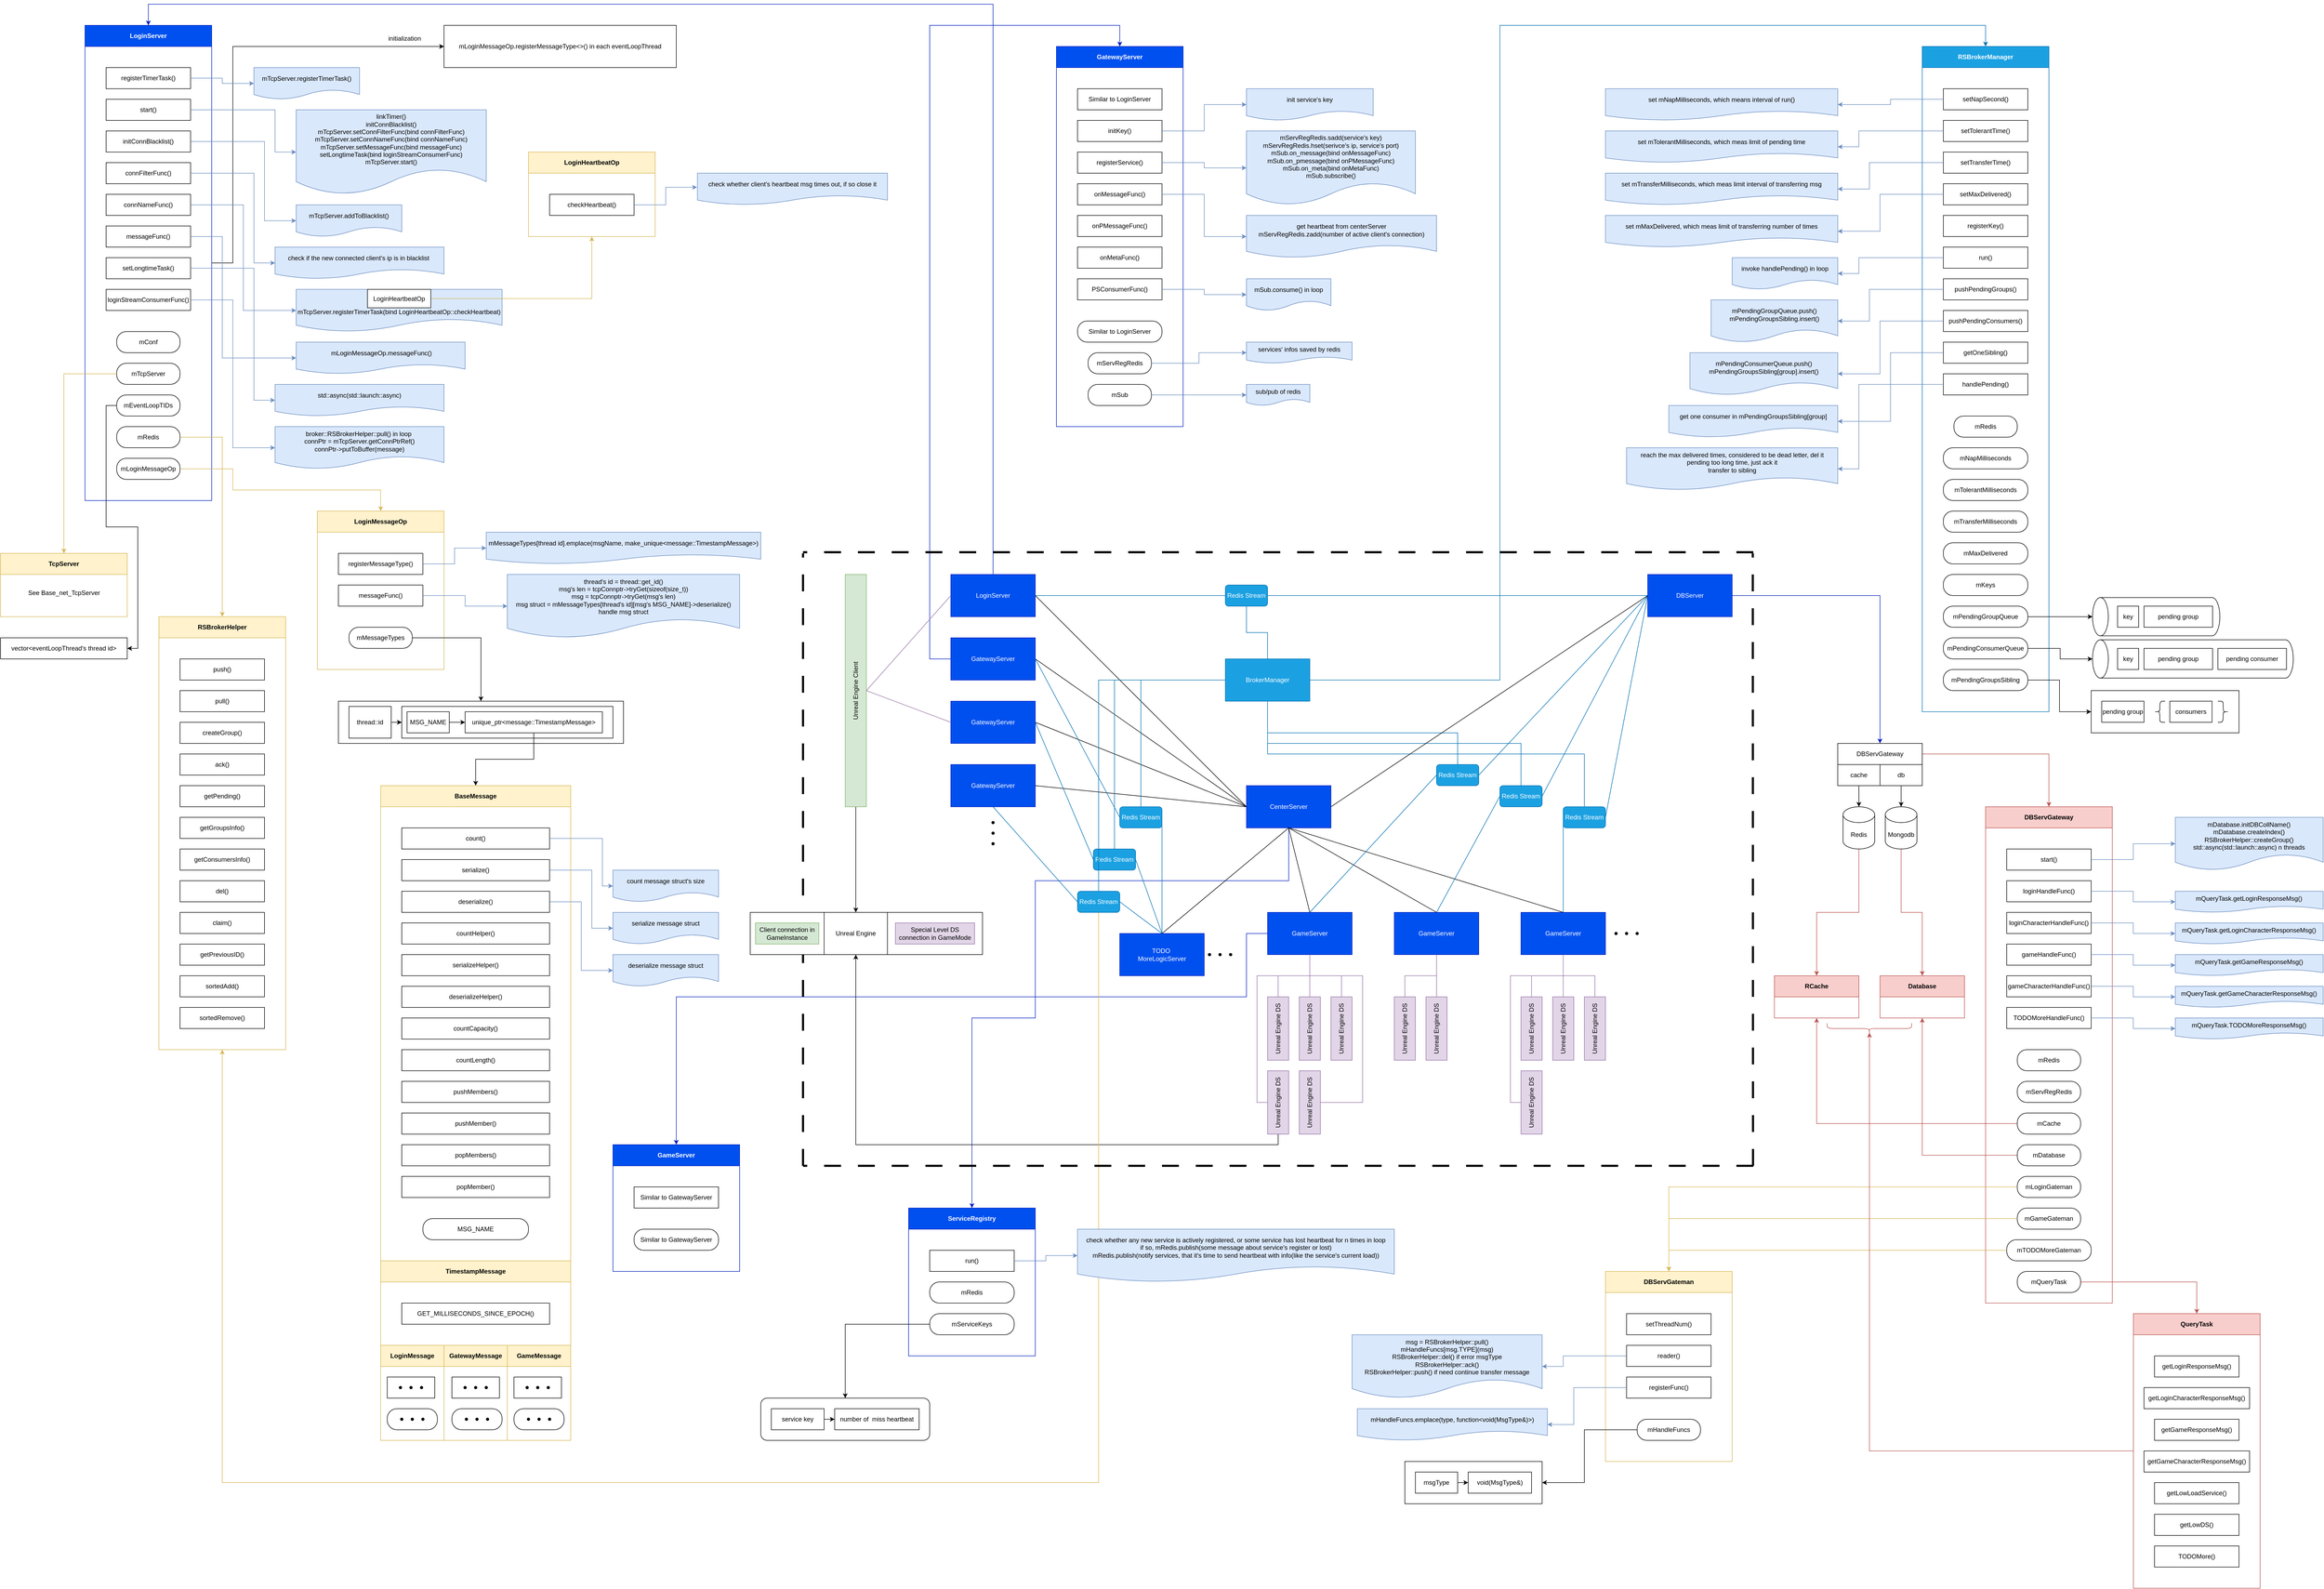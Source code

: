 <mxfile version="22.1.2" type="device">
  <diagram name="第 1 页" id="ACzHl5suw42Y7YkVkp2H">
    <mxGraphModel dx="1418" dy="838" grid="1" gridSize="10" guides="1" tooltips="1" connect="1" arrows="1" fold="1" page="1" pageScale="1" pageWidth="4681" pageHeight="3300" math="0" shadow="0">
      <root>
        <mxCell id="0" />
        <mxCell id="1" parent="0" />
        <mxCell id="oroKq6XAzSo-qo-6zVX0-16" value="" style="endArrow=none;dashed=1;html=1;strokeWidth=4;rounded=0;endSize=6;dashPattern=8 8;jumpStyle=none;" parent="1" edge="1">
          <mxGeometry width="50" height="50" relative="1" as="geometry">
            <mxPoint x="1560" y="2240" as="sourcePoint" />
            <mxPoint x="1560" y="1080" as="targetPoint" />
          </mxGeometry>
        </mxCell>
        <mxCell id="OWdNk56Qyckdl0vmcLq8-265" style="edgeStyle=orthogonalEdgeStyle;rounded=0;orthogonalLoop=1;jettySize=auto;html=1;exitX=0.5;exitY=0;exitDx=0;exitDy=0;entryX=0.5;entryY=0;entryDx=0;entryDy=0;fillColor=#0050ef;strokeColor=#001DBC;" parent="1" source="wflJlrnDviMMXbUjv76Y-1" target="OWdNk56Qyckdl0vmcLq8-118" edge="1">
          <mxGeometry relative="1" as="geometry">
            <Array as="points">
              <mxPoint x="1920" y="40" />
              <mxPoint x="320" y="40" />
            </Array>
          </mxGeometry>
        </mxCell>
        <mxCell id="wflJlrnDviMMXbUjv76Y-1" value="LoginServer" style="rounded=0;whiteSpace=wrap;html=1;fillColor=#0050ef;fontColor=#ffffff;strokeColor=#001DBC;" parent="1" vertex="1">
          <mxGeometry x="1840" y="1120" width="160" height="80" as="geometry" />
        </mxCell>
        <mxCell id="OWdNk56Qyckdl0vmcLq8-280" style="edgeStyle=orthogonalEdgeStyle;rounded=0;orthogonalLoop=1;jettySize=auto;html=1;exitX=0;exitY=0.5;exitDx=0;exitDy=0;entryX=0.5;entryY=0;entryDx=0;entryDy=0;fillColor=#0050ef;strokeColor=#001DBC;" parent="1" source="wflJlrnDviMMXbUjv76Y-2" target="OWdNk56Qyckdl0vmcLq8-266" edge="1">
          <mxGeometry relative="1" as="geometry">
            <Array as="points">
              <mxPoint x="1800" y="1280" />
              <mxPoint x="1800" y="80" />
              <mxPoint x="2160" y="80" />
            </Array>
          </mxGeometry>
        </mxCell>
        <mxCell id="wflJlrnDviMMXbUjv76Y-2" value="GatewayServer" style="rounded=0;whiteSpace=wrap;html=1;fillColor=#0050ef;fontColor=#ffffff;strokeColor=#001DBC;" parent="1" vertex="1">
          <mxGeometry x="1840" y="1240" width="160" height="80" as="geometry" />
        </mxCell>
        <mxCell id="wflJlrnDviMMXbUjv76Y-3" value="GatewayServer" style="rounded=0;whiteSpace=wrap;html=1;fillColor=#0050ef;fontColor=#ffffff;strokeColor=#001DBC;" parent="1" vertex="1">
          <mxGeometry x="1840" y="1360" width="160" height="80" as="geometry" />
        </mxCell>
        <mxCell id="wflJlrnDviMMXbUjv76Y-4" value="GatewayServer" style="rounded=0;whiteSpace=wrap;html=1;fillColor=#0050ef;fontColor=#ffffff;strokeColor=#001DBC;" parent="1" vertex="1">
          <mxGeometry x="1840" y="1480" width="160" height="80" as="geometry" />
        </mxCell>
        <mxCell id="OWdNk56Qyckdl0vmcLq8-386" style="edgeStyle=orthogonalEdgeStyle;rounded=0;orthogonalLoop=1;jettySize=auto;html=1;exitX=1;exitY=0.5;exitDx=0;exitDy=0;entryX=0.5;entryY=0;entryDx=0;entryDy=0;fillColor=#0050ef;strokeColor=#001DBC;" parent="1" source="OWdNk56Qyckdl0vmcLq8-1" target="OWdNk56Qyckdl0vmcLq8-379" edge="1">
          <mxGeometry relative="1" as="geometry" />
        </mxCell>
        <mxCell id="oroKq6XAzSo-qo-6zVX0-14" style="edgeStyle=orthogonalEdgeStyle;rounded=0;orthogonalLoop=1;jettySize=auto;html=1;exitX=0.5;exitY=1;exitDx=0;exitDy=0;entryX=0.5;entryY=0;entryDx=0;entryDy=0;fillColor=#0050ef;strokeColor=#001DBC;" parent="1" source="OWdNk56Qyckdl0vmcLq8-2" target="oroKq6XAzSo-qo-6zVX0-1" edge="1">
          <mxGeometry relative="1" as="geometry">
            <Array as="points">
              <mxPoint x="2480" y="1700" />
              <mxPoint x="2000" y="1700" />
              <mxPoint x="2000" y="1960" />
              <mxPoint x="1880" y="1960" />
            </Array>
          </mxGeometry>
        </mxCell>
        <mxCell id="OWdNk56Qyckdl0vmcLq8-2" value="CenterServer" style="rounded=0;whiteSpace=wrap;html=1;fillColor=#0050ef;fontColor=#ffffff;strokeColor=#001DBC;" parent="1" vertex="1">
          <mxGeometry x="2400" y="1520" width="160" height="80" as="geometry" />
        </mxCell>
        <mxCell id="OWdNk56Qyckdl0vmcLq8-9" value="" style="endArrow=none;html=1;rounded=0;entryX=0;entryY=0.5;entryDx=0;entryDy=0;exitX=1;exitY=0.5;exitDx=0;exitDy=0;fillColor=#1ba1e2;strokeColor=#006EAF;" parent="1" source="OWdNk56Qyckdl0vmcLq8-69" target="OWdNk56Qyckdl0vmcLq8-1" edge="1">
          <mxGeometry width="50" height="50" relative="1" as="geometry">
            <mxPoint x="2190" y="1180" as="sourcePoint" />
            <mxPoint x="2240" y="1130" as="targetPoint" />
          </mxGeometry>
        </mxCell>
        <mxCell id="OWdNk56Qyckdl0vmcLq8-11" value="" style="endArrow=none;html=1;rounded=0;entryX=0;entryY=0.5;entryDx=0;entryDy=0;exitX=1;exitY=0.5;exitDx=0;exitDy=0;" parent="1" source="wflJlrnDviMMXbUjv76Y-2" target="OWdNk56Qyckdl0vmcLq8-2" edge="1">
          <mxGeometry width="50" height="50" relative="1" as="geometry">
            <mxPoint x="2160" y="1360" as="sourcePoint" />
            <mxPoint x="2210" y="1300" as="targetPoint" />
          </mxGeometry>
        </mxCell>
        <mxCell id="OWdNk56Qyckdl0vmcLq8-12" value="" style="endArrow=none;html=1;rounded=0;entryX=0;entryY=0.5;entryDx=0;entryDy=0;exitX=1;exitY=0.5;exitDx=0;exitDy=0;" parent="1" source="wflJlrnDviMMXbUjv76Y-3" target="OWdNk56Qyckdl0vmcLq8-2" edge="1">
          <mxGeometry width="50" height="50" relative="1" as="geometry">
            <mxPoint x="2160" y="1440" as="sourcePoint" />
            <mxPoint x="2310" y="1399.5" as="targetPoint" />
          </mxGeometry>
        </mxCell>
        <mxCell id="OWdNk56Qyckdl0vmcLq8-13" value="" style="endArrow=none;html=1;rounded=0;entryX=0;entryY=0.5;entryDx=0;entryDy=0;exitX=1;exitY=0.5;exitDx=0;exitDy=0;" parent="1" source="wflJlrnDviMMXbUjv76Y-4" target="OWdNk56Qyckdl0vmcLq8-2" edge="1">
          <mxGeometry width="50" height="50" relative="1" as="geometry">
            <mxPoint x="2160" y="1520" as="sourcePoint" />
            <mxPoint x="2340" y="1390" as="targetPoint" />
          </mxGeometry>
        </mxCell>
        <mxCell id="OWdNk56Qyckdl0vmcLq8-15" value="" style="endArrow=none;html=1;rounded=0;entryX=0;entryY=0.5;entryDx=0;entryDy=0;exitX=1;exitY=0.5;exitDx=0;exitDy=0;" parent="1" source="wflJlrnDviMMXbUjv76Y-1" target="OWdNk56Qyckdl0vmcLq8-2" edge="1">
          <mxGeometry width="50" height="50" relative="1" as="geometry">
            <mxPoint x="2240.0" y="1260" as="sourcePoint" />
            <mxPoint x="2350" y="1340" as="targetPoint" />
          </mxGeometry>
        </mxCell>
        <mxCell id="OWdNk56Qyckdl0vmcLq8-16" value="" style="endArrow=none;html=1;rounded=0;entryX=0;entryY=0.5;entryDx=0;entryDy=0;exitX=1;exitY=0.5;exitDx=0;exitDy=0;fillColor=#1ba1e2;strokeColor=#006EAF;" parent="1" source="OWdNk56Qyckdl0vmcLq8-71" target="OWdNk56Qyckdl0vmcLq8-1" edge="1">
          <mxGeometry width="50" height="50" relative="1" as="geometry">
            <mxPoint x="2300" y="1390" as="sourcePoint" />
            <mxPoint x="2350" y="1340" as="targetPoint" />
          </mxGeometry>
        </mxCell>
        <mxCell id="OWdNk56Qyckdl0vmcLq8-308" style="edgeStyle=orthogonalEdgeStyle;rounded=0;orthogonalLoop=1;jettySize=auto;html=1;exitX=0;exitY=0.5;exitDx=0;exitDy=0;entryX=0.5;entryY=0;entryDx=0;entryDy=0;fillColor=#0050ef;strokeColor=#001DBC;" parent="1" source="OWdNk56Qyckdl0vmcLq8-17" target="OWdNk56Qyckdl0vmcLq8-297" edge="1">
          <mxGeometry relative="1" as="geometry">
            <Array as="points">
              <mxPoint x="2400" y="1800" />
              <mxPoint x="2400" y="1920" />
              <mxPoint x="1320" y="1920" />
            </Array>
          </mxGeometry>
        </mxCell>
        <mxCell id="OWdNk56Qyckdl0vmcLq8-17" value="GameServer" style="rounded=0;whiteSpace=wrap;html=1;fillColor=#0050ef;fontColor=#ffffff;strokeColor=#001DBC;" parent="1" vertex="1">
          <mxGeometry x="2440" y="1760" width="160" height="80" as="geometry" />
        </mxCell>
        <mxCell id="OWdNk56Qyckdl0vmcLq8-18" value="GameServer" style="rounded=0;whiteSpace=wrap;html=1;fillColor=#0050ef;fontColor=#ffffff;strokeColor=#001DBC;" parent="1" vertex="1">
          <mxGeometry x="2680" y="1760" width="160" height="80" as="geometry" />
        </mxCell>
        <mxCell id="OWdNk56Qyckdl0vmcLq8-19" value="GameServer" style="rounded=0;whiteSpace=wrap;html=1;fillColor=#0050ef;fontColor=#ffffff;strokeColor=#001DBC;" parent="1" vertex="1">
          <mxGeometry x="2920" y="1760" width="160" height="80" as="geometry" />
        </mxCell>
        <mxCell id="OWdNk56Qyckdl0vmcLq8-21" value="" style="endArrow=none;html=1;rounded=0;entryX=0.5;entryY=1;entryDx=0;entryDy=0;exitX=0.5;exitY=0;exitDx=0;exitDy=0;" parent="1" source="OWdNk56Qyckdl0vmcLq8-17" target="OWdNk56Qyckdl0vmcLq8-2" edge="1">
          <mxGeometry width="50" height="50" relative="1" as="geometry">
            <mxPoint x="2570" y="1660" as="sourcePoint" />
            <mxPoint x="2620" y="1610" as="targetPoint" />
          </mxGeometry>
        </mxCell>
        <mxCell id="OWdNk56Qyckdl0vmcLq8-22" value="" style="endArrow=none;html=1;rounded=0;entryX=0.5;entryY=1;entryDx=0;entryDy=0;exitX=0.5;exitY=0;exitDx=0;exitDy=0;" parent="1" source="OWdNk56Qyckdl0vmcLq8-18" target="OWdNk56Qyckdl0vmcLq8-2" edge="1">
          <mxGeometry width="50" height="50" relative="1" as="geometry">
            <mxPoint x="2550" y="1690" as="sourcePoint" />
            <mxPoint x="2470" y="1570" as="targetPoint" />
          </mxGeometry>
        </mxCell>
        <mxCell id="OWdNk56Qyckdl0vmcLq8-23" value="" style="endArrow=none;html=1;rounded=0;exitX=0.5;exitY=0;exitDx=0;exitDy=0;entryX=0.5;entryY=1;entryDx=0;entryDy=0;" parent="1" source="OWdNk56Qyckdl0vmcLq8-19" target="OWdNk56Qyckdl0vmcLq8-2" edge="1">
          <mxGeometry width="50" height="50" relative="1" as="geometry">
            <mxPoint x="2560" y="1700" as="sourcePoint" />
            <mxPoint x="2640" y="1580" as="targetPoint" />
          </mxGeometry>
        </mxCell>
        <mxCell id="OWdNk56Qyckdl0vmcLq8-311" style="edgeStyle=orthogonalEdgeStyle;rounded=0;orthogonalLoop=1;jettySize=auto;html=1;exitX=0;exitY=0.5;exitDx=0;exitDy=0;entryX=0.5;entryY=0;entryDx=0;entryDy=0;" parent="1" source="OWdNk56Qyckdl0vmcLq8-25" target="BEcbsJx2-mrvWG48KEEz-1" edge="1">
          <mxGeometry relative="1" as="geometry">
            <mxPoint x="1660" y="1760" as="targetPoint" />
          </mxGeometry>
        </mxCell>
        <mxCell id="OWdNk56Qyckdl0vmcLq8-25" value="Unreal Engine Client" style="rounded=0;whiteSpace=wrap;html=1;rotation=-90;fillColor=#d5e8d4;strokeColor=#82b366;" parent="1" vertex="1">
          <mxGeometry x="1440" y="1320" width="440" height="40" as="geometry" />
        </mxCell>
        <mxCell id="OWdNk56Qyckdl0vmcLq8-43" value="Unreal Engine DS" style="rounded=0;whiteSpace=wrap;html=1;rotation=-90;fillColor=#e1d5e7;strokeColor=#9673a6;" parent="1" vertex="1">
          <mxGeometry x="2400" y="1960" width="120" height="40" as="geometry" />
        </mxCell>
        <mxCell id="OWdNk56Qyckdl0vmcLq8-44" value="Unreal Engine DS" style="rounded=0;whiteSpace=wrap;html=1;rotation=-90;fillColor=#e1d5e7;strokeColor=#9673a6;" parent="1" vertex="1">
          <mxGeometry x="2460" y="1960" width="120" height="40" as="geometry" />
        </mxCell>
        <mxCell id="OWdNk56Qyckdl0vmcLq8-45" value="Unreal Engine DS" style="rounded=0;whiteSpace=wrap;html=1;rotation=-90;fillColor=#e1d5e7;strokeColor=#9673a6;" parent="1" vertex="1">
          <mxGeometry x="2520" y="1960" width="120" height="40" as="geometry" />
        </mxCell>
        <mxCell id="OWdNk56Qyckdl0vmcLq8-312" style="edgeStyle=orthogonalEdgeStyle;rounded=0;orthogonalLoop=1;jettySize=auto;html=1;exitX=0;exitY=0.5;exitDx=0;exitDy=0;entryX=0.5;entryY=1;entryDx=0;entryDy=0;" parent="1" source="OWdNk56Qyckdl0vmcLq8-46" target="BEcbsJx2-mrvWG48KEEz-1" edge="1">
          <mxGeometry relative="1" as="geometry">
            <mxPoint x="1660" y="1840" as="targetPoint" />
          </mxGeometry>
        </mxCell>
        <mxCell id="OWdNk56Qyckdl0vmcLq8-46" value="Unreal Engine DS" style="rounded=0;whiteSpace=wrap;html=1;rotation=-90;fillColor=#e1d5e7;strokeColor=#9673a6;" parent="1" vertex="1">
          <mxGeometry x="2400" y="2100" width="120" height="40" as="geometry" />
        </mxCell>
        <mxCell id="OWdNk56Qyckdl0vmcLq8-47" value="Unreal Engine DS" style="rounded=0;whiteSpace=wrap;html=1;rotation=-90;fillColor=#e1d5e7;strokeColor=#9673a6;" parent="1" vertex="1">
          <mxGeometry x="2460" y="2100" width="120" height="40" as="geometry" />
        </mxCell>
        <mxCell id="OWdNk56Qyckdl0vmcLq8-49" value="Unreal Engine DS" style="rounded=0;whiteSpace=wrap;html=1;rotation=-90;fillColor=#e1d5e7;strokeColor=#9673a6;" parent="1" vertex="1">
          <mxGeometry x="2640" y="1960" width="120" height="40" as="geometry" />
        </mxCell>
        <mxCell id="OWdNk56Qyckdl0vmcLq8-50" value="Unreal Engine DS" style="rounded=0;whiteSpace=wrap;html=1;rotation=-90;fillColor=#e1d5e7;strokeColor=#9673a6;" parent="1" vertex="1">
          <mxGeometry x="2700" y="1960" width="120" height="40" as="geometry" />
        </mxCell>
        <mxCell id="OWdNk56Qyckdl0vmcLq8-51" value="Unreal Engine DS" style="rounded=0;whiteSpace=wrap;html=1;rotation=-90;fillColor=#e1d5e7;strokeColor=#9673a6;" parent="1" vertex="1">
          <mxGeometry x="2880" y="2100" width="120" height="40" as="geometry" />
        </mxCell>
        <mxCell id="OWdNk56Qyckdl0vmcLq8-52" value="Unreal Engine DS" style="rounded=0;whiteSpace=wrap;html=1;rotation=-90;fillColor=#e1d5e7;strokeColor=#9673a6;" parent="1" vertex="1">
          <mxGeometry x="2880" y="1960" width="120" height="40" as="geometry" />
        </mxCell>
        <mxCell id="OWdNk56Qyckdl0vmcLq8-53" value="Unreal Engine DS" style="rounded=0;whiteSpace=wrap;html=1;rotation=-90;fillColor=#e1d5e7;strokeColor=#9673a6;" parent="1" vertex="1">
          <mxGeometry x="2940" y="1960" width="120" height="40" as="geometry" />
        </mxCell>
        <mxCell id="OWdNk56Qyckdl0vmcLq8-54" value="Unreal Engine DS" style="rounded=0;whiteSpace=wrap;html=1;rotation=-90;fillColor=#e1d5e7;strokeColor=#9673a6;" parent="1" vertex="1">
          <mxGeometry x="3000" y="1960" width="120" height="40" as="geometry" />
        </mxCell>
        <mxCell id="OWdNk56Qyckdl0vmcLq8-55" value="" style="endArrow=none;html=1;rounded=0;entryX=0.5;entryY=1;entryDx=0;entryDy=0;exitX=1;exitY=0.5;exitDx=0;exitDy=0;edgeStyle=orthogonalEdgeStyle;fillColor=#e1d5e7;strokeColor=#9673a6;" parent="1" source="OWdNk56Qyckdl0vmcLq8-43" target="OWdNk56Qyckdl0vmcLq8-17" edge="1">
          <mxGeometry width="50" height="50" relative="1" as="geometry">
            <mxPoint x="2650" y="1930" as="sourcePoint" />
            <mxPoint x="2700" y="1880" as="targetPoint" />
          </mxGeometry>
        </mxCell>
        <mxCell id="OWdNk56Qyckdl0vmcLq8-56" value="" style="endArrow=none;html=1;rounded=0;entryX=0.5;entryY=1;entryDx=0;entryDy=0;exitX=1;exitY=0.5;exitDx=0;exitDy=0;fillColor=#e1d5e7;strokeColor=#9673a6;" parent="1" source="OWdNk56Qyckdl0vmcLq8-44" target="OWdNk56Qyckdl0vmcLq8-17" edge="1">
          <mxGeometry width="50" height="50" relative="1" as="geometry">
            <mxPoint x="2270" y="1970" as="sourcePoint" />
            <mxPoint x="2320" y="1920" as="targetPoint" />
          </mxGeometry>
        </mxCell>
        <mxCell id="OWdNk56Qyckdl0vmcLq8-57" value="" style="endArrow=none;html=1;rounded=0;entryX=0.5;entryY=1;entryDx=0;entryDy=0;exitX=1;exitY=0.5;exitDx=0;exitDy=0;edgeStyle=orthogonalEdgeStyle;fillColor=#e1d5e7;strokeColor=#9673a6;" parent="1" source="OWdNk56Qyckdl0vmcLq8-45" target="OWdNk56Qyckdl0vmcLq8-17" edge="1">
          <mxGeometry width="50" height="50" relative="1" as="geometry">
            <mxPoint x="2620" y="1930" as="sourcePoint" />
            <mxPoint x="2620" y="1850" as="targetPoint" />
          </mxGeometry>
        </mxCell>
        <mxCell id="OWdNk56Qyckdl0vmcLq8-58" value="" style="endArrow=none;html=1;rounded=0;entryX=0.5;entryY=1;entryDx=0;entryDy=0;edgeStyle=orthogonalEdgeStyle;exitX=0.5;exitY=0;exitDx=0;exitDy=0;fillColor=#e1d5e7;strokeColor=#9673a6;" parent="1" source="OWdNk56Qyckdl0vmcLq8-46" target="OWdNk56Qyckdl0vmcLq8-17" edge="1">
          <mxGeometry width="50" height="50" relative="1" as="geometry">
            <mxPoint x="2240" y="1960" as="sourcePoint" />
            <mxPoint x="2460" y="1870" as="targetPoint" />
            <Array as="points">
              <mxPoint x="2420" y="2120" />
              <mxPoint x="2420" y="1880" />
              <mxPoint x="2520" y="1880" />
            </Array>
          </mxGeometry>
        </mxCell>
        <mxCell id="OWdNk56Qyckdl0vmcLq8-59" value="" style="endArrow=none;html=1;rounded=0;exitX=0.5;exitY=1;exitDx=0;exitDy=0;edgeStyle=orthogonalEdgeStyle;entryX=0.5;entryY=1;entryDx=0;entryDy=0;fillColor=#e1d5e7;strokeColor=#9673a6;" parent="1" source="OWdNk56Qyckdl0vmcLq8-47" target="OWdNk56Qyckdl0vmcLq8-17" edge="1">
          <mxGeometry width="50" height="50" relative="1" as="geometry">
            <mxPoint x="2670" y="2190" as="sourcePoint" />
            <mxPoint x="2720" y="2140" as="targetPoint" />
            <Array as="points">
              <mxPoint x="2620" y="2120" />
              <mxPoint x="2620" y="1880" />
              <mxPoint x="2520" y="1880" />
            </Array>
          </mxGeometry>
        </mxCell>
        <mxCell id="OWdNk56Qyckdl0vmcLq8-60" value="" style="endArrow=none;html=1;rounded=0;entryX=0.5;entryY=1;entryDx=0;entryDy=0;exitX=1;exitY=0.5;exitDx=0;exitDy=0;edgeStyle=orthogonalEdgeStyle;fillColor=#e1d5e7;strokeColor=#9673a6;" parent="1" source="OWdNk56Qyckdl0vmcLq8-49" target="OWdNk56Qyckdl0vmcLq8-18" edge="1">
          <mxGeometry width="50" height="50" relative="1" as="geometry">
            <mxPoint x="2650" y="1930" as="sourcePoint" />
            <mxPoint x="2700" y="1880" as="targetPoint" />
          </mxGeometry>
        </mxCell>
        <mxCell id="OWdNk56Qyckdl0vmcLq8-61" value="" style="endArrow=none;html=1;rounded=0;entryX=0.5;entryY=1;entryDx=0;entryDy=0;exitX=1;exitY=0.5;exitDx=0;exitDy=0;edgeStyle=orthogonalEdgeStyle;fillColor=#e1d5e7;strokeColor=#9673a6;" parent="1" source="OWdNk56Qyckdl0vmcLq8-50" target="OWdNk56Qyckdl0vmcLq8-18" edge="1">
          <mxGeometry width="50" height="50" relative="1" as="geometry">
            <mxPoint x="2650" y="1930" as="sourcePoint" />
            <mxPoint x="2700" y="1880" as="targetPoint" />
          </mxGeometry>
        </mxCell>
        <mxCell id="OWdNk56Qyckdl0vmcLq8-62" value="" style="endArrow=none;html=1;rounded=0;entryX=0.5;entryY=1;entryDx=0;entryDy=0;exitX=1;exitY=0.5;exitDx=0;exitDy=0;edgeStyle=orthogonalEdgeStyle;fillColor=#e1d5e7;strokeColor=#9673a6;" parent="1" source="OWdNk56Qyckdl0vmcLq8-53" target="OWdNk56Qyckdl0vmcLq8-19" edge="1">
          <mxGeometry width="50" height="50" relative="1" as="geometry">
            <mxPoint x="2850" y="1930" as="sourcePoint" />
            <mxPoint x="2900" y="1880" as="targetPoint" />
          </mxGeometry>
        </mxCell>
        <mxCell id="OWdNk56Qyckdl0vmcLq8-63" value="" style="endArrow=none;html=1;rounded=0;entryX=0.5;entryY=1;entryDx=0;entryDy=0;exitX=1;exitY=0.5;exitDx=0;exitDy=0;edgeStyle=orthogonalEdgeStyle;fillColor=#e1d5e7;strokeColor=#9673a6;" parent="1" source="OWdNk56Qyckdl0vmcLq8-54" target="OWdNk56Qyckdl0vmcLq8-19" edge="1">
          <mxGeometry width="50" height="50" relative="1" as="geometry">
            <mxPoint x="3010" y="1930" as="sourcePoint" />
            <mxPoint x="3010" y="1850" as="targetPoint" />
          </mxGeometry>
        </mxCell>
        <mxCell id="OWdNk56Qyckdl0vmcLq8-64" value="" style="endArrow=none;html=1;rounded=0;entryX=0.5;entryY=1;entryDx=0;entryDy=0;exitX=1;exitY=0.5;exitDx=0;exitDy=0;edgeStyle=orthogonalEdgeStyle;fillColor=#e1d5e7;strokeColor=#9673a6;" parent="1" source="OWdNk56Qyckdl0vmcLq8-52" target="OWdNk56Qyckdl0vmcLq8-19" edge="1">
          <mxGeometry width="50" height="50" relative="1" as="geometry">
            <mxPoint x="3010" y="1930" as="sourcePoint" />
            <mxPoint x="3010" y="1850" as="targetPoint" />
          </mxGeometry>
        </mxCell>
        <mxCell id="OWdNk56Qyckdl0vmcLq8-65" value="" style="endArrow=none;html=1;rounded=0;entryX=0.5;entryY=1;entryDx=0;entryDy=0;exitX=0.5;exitY=0;exitDx=0;exitDy=0;edgeStyle=orthogonalEdgeStyle;fillColor=#e1d5e7;strokeColor=#9673a6;" parent="1" source="OWdNk56Qyckdl0vmcLq8-51" target="OWdNk56Qyckdl0vmcLq8-19" edge="1">
          <mxGeometry width="50" height="50" relative="1" as="geometry">
            <mxPoint x="3020" y="1940" as="sourcePoint" />
            <mxPoint x="3020" y="1860" as="targetPoint" />
            <Array as="points">
              <mxPoint x="2900" y="2120" />
              <mxPoint x="2900" y="1880" />
              <mxPoint x="3000" y="1880" />
            </Array>
          </mxGeometry>
        </mxCell>
        <mxCell id="OWdNk56Qyckdl0vmcLq8-377" style="edgeStyle=orthogonalEdgeStyle;rounded=0;orthogonalLoop=1;jettySize=auto;html=1;exitX=1;exitY=0.5;exitDx=0;exitDy=0;entryX=0.5;entryY=0;entryDx=0;entryDy=0;fillColor=#1ba1e2;strokeColor=#006EAF;" parent="1" source="OWdNk56Qyckdl0vmcLq8-66" target="OWdNk56Qyckdl0vmcLq8-313" edge="1">
          <mxGeometry relative="1" as="geometry">
            <Array as="points">
              <mxPoint x="2880" y="1320" />
              <mxPoint x="2880" y="80" />
              <mxPoint x="3800" y="80" />
            </Array>
          </mxGeometry>
        </mxCell>
        <mxCell id="OWdNk56Qyckdl0vmcLq8-66" value="BrokerManager" style="rounded=0;whiteSpace=wrap;html=1;fillColor=#1ba1e2;strokeColor=#006EAF;fontColor=#ffffff;" parent="1" vertex="1">
          <mxGeometry x="2360" y="1280" width="160" height="80" as="geometry" />
        </mxCell>
        <mxCell id="OWdNk56Qyckdl0vmcLq8-67" value="" style="endArrow=none;html=1;rounded=0;entryX=0;entryY=0.5;entryDx=0;entryDy=0;exitX=0.5;exitY=1;exitDx=0;exitDy=0;fillColor=#e1d5e7;strokeColor=#9673a6;" parent="1" source="OWdNk56Qyckdl0vmcLq8-25" target="wflJlrnDviMMXbUjv76Y-1" edge="1">
          <mxGeometry width="50" height="50" relative="1" as="geometry">
            <mxPoint x="1950" y="1360" as="sourcePoint" />
            <mxPoint x="2000" y="1310" as="targetPoint" />
          </mxGeometry>
        </mxCell>
        <mxCell id="OWdNk56Qyckdl0vmcLq8-68" value="" style="endArrow=none;html=1;rounded=0;entryX=0;entryY=0.5;entryDx=0;entryDy=0;exitX=0.5;exitY=1;exitDx=0;exitDy=0;fillColor=#e1d5e7;strokeColor=#9673a6;" parent="1" source="OWdNk56Qyckdl0vmcLq8-25" target="wflJlrnDviMMXbUjv76Y-3" edge="1">
          <mxGeometry width="50" height="50" relative="1" as="geometry">
            <mxPoint x="1770" y="1350" as="sourcePoint" />
            <mxPoint x="1890" y="1170" as="targetPoint" />
          </mxGeometry>
        </mxCell>
        <mxCell id="OWdNk56Qyckdl0vmcLq8-70" value="" style="endArrow=none;html=1;rounded=0;entryX=0;entryY=0.5;entryDx=0;entryDy=0;exitX=1;exitY=0.5;exitDx=0;exitDy=0;fillColor=#1ba1e2;strokeColor=#006EAF;" parent="1" source="wflJlrnDviMMXbUjv76Y-1" target="OWdNk56Qyckdl0vmcLq8-69" edge="1">
          <mxGeometry width="50" height="50" relative="1" as="geometry">
            <mxPoint x="2040" y="1160" as="sourcePoint" />
            <mxPoint x="2800" y="1160" as="targetPoint" />
          </mxGeometry>
        </mxCell>
        <mxCell id="OWdNk56Qyckdl0vmcLq8-69" value="Redis Stream" style="rounded=1;whiteSpace=wrap;html=1;fillColor=#1ba1e2;strokeColor=#006EAF;fontColor=#ffffff;" parent="1" vertex="1">
          <mxGeometry x="2360" y="1140" width="80" height="40" as="geometry" />
        </mxCell>
        <mxCell id="OWdNk56Qyckdl0vmcLq8-74" value="" style="endArrow=none;html=1;rounded=0;entryX=0;entryY=0.5;entryDx=0;entryDy=0;exitX=0.5;exitY=0;exitDx=0;exitDy=0;fillColor=#1ba1e2;strokeColor=#006EAF;" parent="1" source="OWdNk56Qyckdl0vmcLq8-19" target="OWdNk56Qyckdl0vmcLq8-71" edge="1">
          <mxGeometry width="50" height="50" relative="1" as="geometry">
            <mxPoint x="2560" y="1520" as="sourcePoint" />
            <mxPoint x="2800" y="1160" as="targetPoint" />
          </mxGeometry>
        </mxCell>
        <mxCell id="OWdNk56Qyckdl0vmcLq8-71" value="Redis Stream" style="rounded=1;whiteSpace=wrap;html=1;rotation=0;fillColor=#1ba1e2;strokeColor=#006EAF;fontColor=#ffffff;" parent="1" vertex="1">
          <mxGeometry x="3000" y="1560" width="80" height="40" as="geometry" />
        </mxCell>
        <mxCell id="OWdNk56Qyckdl0vmcLq8-78" value="" style="endArrow=none;html=1;rounded=0;exitX=0.5;exitY=1;exitDx=0;exitDy=0;entryX=0.5;entryY=0;entryDx=0;entryDy=0;edgeStyle=orthogonalEdgeStyle;fillColor=#1ba1e2;strokeColor=#006EAF;" parent="1" source="OWdNk56Qyckdl0vmcLq8-66" target="OWdNk56Qyckdl0vmcLq8-71" edge="1">
          <mxGeometry width="50" height="50" relative="1" as="geometry">
            <mxPoint x="2690" y="1450" as="sourcePoint" />
            <mxPoint x="2740" y="1400" as="targetPoint" />
          </mxGeometry>
        </mxCell>
        <mxCell id="OWdNk56Qyckdl0vmcLq8-79" value="" style="endArrow=none;html=1;rounded=0;exitX=0.5;exitY=0;exitDx=0;exitDy=0;entryX=0.5;entryY=1;entryDx=0;entryDy=0;edgeStyle=orthogonalEdgeStyle;fillColor=#1ba1e2;strokeColor=#006EAF;" parent="1" source="OWdNk56Qyckdl0vmcLq8-66" target="OWdNk56Qyckdl0vmcLq8-69" edge="1">
          <mxGeometry width="50" height="50" relative="1" as="geometry">
            <mxPoint x="2690" y="1450" as="sourcePoint" />
            <mxPoint x="2740" y="1400" as="targetPoint" />
          </mxGeometry>
        </mxCell>
        <mxCell id="OWdNk56Qyckdl0vmcLq8-86" value="TODO&amp;nbsp;&lt;br&gt;MoreLogicServer" style="rounded=0;whiteSpace=wrap;html=1;fillColor=#0050ef;fontColor=#ffffff;strokeColor=#001DBC;" parent="1" vertex="1">
          <mxGeometry x="2160" y="1800" width="160" height="80" as="geometry" />
        </mxCell>
        <mxCell id="OWdNk56Qyckdl0vmcLq8-87" value="Redis Stream" style="rounded=1;whiteSpace=wrap;html=1;rotation=0;fillColor=#1ba1e2;strokeColor=#006EAF;fontColor=#ffffff;" parent="1" vertex="1">
          <mxGeometry x="2880" y="1520" width="80" height="40" as="geometry" />
        </mxCell>
        <mxCell id="OWdNk56Qyckdl0vmcLq8-88" value="" style="endArrow=none;html=1;rounded=0;exitX=1;exitY=0.5;exitDx=0;exitDy=0;fillColor=#1ba1e2;strokeColor=#006EAF;entryX=0;entryY=0.5;entryDx=0;entryDy=0;" parent="1" source="OWdNk56Qyckdl0vmcLq8-87" target="OWdNk56Qyckdl0vmcLq8-1" edge="1">
          <mxGeometry width="50" height="50" relative="1" as="geometry">
            <mxPoint x="3150" y="1550" as="sourcePoint" />
            <mxPoint x="3130" y="1200" as="targetPoint" />
          </mxGeometry>
        </mxCell>
        <mxCell id="OWdNk56Qyckdl0vmcLq8-89" value="Redis Stream" style="rounded=1;whiteSpace=wrap;html=1;rotation=0;fillColor=#1ba1e2;strokeColor=#006EAF;fontColor=#ffffff;" parent="1" vertex="1">
          <mxGeometry x="2760" y="1480" width="80" height="40" as="geometry" />
        </mxCell>
        <mxCell id="OWdNk56Qyckdl0vmcLq8-90" value="" style="endArrow=none;html=1;rounded=0;entryX=0;entryY=0.5;entryDx=0;entryDy=0;exitX=0.5;exitY=0;exitDx=0;exitDy=0;fillColor=#1ba1e2;strokeColor=#006EAF;" parent="1" source="OWdNk56Qyckdl0vmcLq8-18" target="OWdNk56Qyckdl0vmcLq8-87" edge="1">
          <mxGeometry width="50" height="50" relative="1" as="geometry">
            <mxPoint x="3010" y="1770" as="sourcePoint" />
            <mxPoint x="3030" y="1550" as="targetPoint" />
          </mxGeometry>
        </mxCell>
        <mxCell id="OWdNk56Qyckdl0vmcLq8-91" value="" style="endArrow=none;html=1;rounded=0;exitX=1;exitY=0.5;exitDx=0;exitDy=0;fillColor=#1ba1e2;strokeColor=#006EAF;entryX=0;entryY=0.5;entryDx=0;entryDy=0;" parent="1" source="OWdNk56Qyckdl0vmcLq8-89" target="OWdNk56Qyckdl0vmcLq8-1" edge="1">
          <mxGeometry width="50" height="50" relative="1" as="geometry">
            <mxPoint x="3050" y="1470" as="sourcePoint" />
            <mxPoint x="3210" y="1170" as="targetPoint" />
          </mxGeometry>
        </mxCell>
        <mxCell id="OWdNk56Qyckdl0vmcLq8-92" value="" style="endArrow=none;html=1;rounded=0;entryX=0;entryY=0.5;entryDx=0;entryDy=0;exitX=0.5;exitY=0;exitDx=0;exitDy=0;fillColor=#1ba1e2;strokeColor=#006EAF;" parent="1" source="OWdNk56Qyckdl0vmcLq8-17" target="OWdNk56Qyckdl0vmcLq8-89" edge="1">
          <mxGeometry width="50" height="50" relative="1" as="geometry">
            <mxPoint x="2770" y="1770" as="sourcePoint" />
            <mxPoint x="2930" y="1550" as="targetPoint" />
          </mxGeometry>
        </mxCell>
        <mxCell id="OWdNk56Qyckdl0vmcLq8-93" value="" style="endArrow=none;html=1;rounded=0;exitX=0.5;exitY=1;exitDx=0;exitDy=0;entryX=0.5;entryY=0;entryDx=0;entryDy=0;edgeStyle=orthogonalEdgeStyle;fillColor=#1ba1e2;strokeColor=#006EAF;" parent="1" source="OWdNk56Qyckdl0vmcLq8-66" target="OWdNk56Qyckdl0vmcLq8-87" edge="1">
          <mxGeometry width="50" height="50" relative="1" as="geometry">
            <mxPoint x="2690" y="1330" as="sourcePoint" />
            <mxPoint x="3090" y="1570" as="targetPoint" />
          </mxGeometry>
        </mxCell>
        <mxCell id="OWdNk56Qyckdl0vmcLq8-94" value="" style="endArrow=none;html=1;rounded=0;exitX=0.5;exitY=1;exitDx=0;exitDy=0;entryX=0.5;entryY=0;entryDx=0;entryDy=0;edgeStyle=orthogonalEdgeStyle;fillColor=#1ba1e2;strokeColor=#006EAF;" parent="1" source="OWdNk56Qyckdl0vmcLq8-66" target="OWdNk56Qyckdl0vmcLq8-89" edge="1">
          <mxGeometry width="50" height="50" relative="1" as="geometry">
            <mxPoint x="2700" y="1340" as="sourcePoint" />
            <mxPoint x="3100" y="1580" as="targetPoint" />
          </mxGeometry>
        </mxCell>
        <mxCell id="OWdNk56Qyckdl0vmcLq8-95" value="Redis Stream" style="rounded=1;whiteSpace=wrap;html=1;fillColor=#1ba1e2;strokeColor=#006EAF;fontColor=#ffffff;" parent="1" vertex="1">
          <mxGeometry x="2160" y="1560" width="80" height="40" as="geometry" />
        </mxCell>
        <mxCell id="OWdNk56Qyckdl0vmcLq8-97" value="" style="endArrow=none;html=1;rounded=0;fillColor=#1ba1e2;strokeColor=#006EAF;entryX=0;entryY=0.5;entryDx=0;entryDy=0;exitX=1;exitY=0.5;exitDx=0;exitDy=0;" parent="1" source="wflJlrnDviMMXbUjv76Y-2" target="OWdNk56Qyckdl0vmcLq8-95" edge="1">
          <mxGeometry width="50" height="50" relative="1" as="geometry">
            <mxPoint x="2310" y="1450" as="sourcePoint" />
            <mxPoint x="2360" y="1400" as="targetPoint" />
          </mxGeometry>
        </mxCell>
        <mxCell id="OWdNk56Qyckdl0vmcLq8-98" value="" style="endArrow=none;html=1;rounded=0;entryX=0;entryY=0.5;entryDx=0;entryDy=0;exitX=1;exitY=0.5;exitDx=0;exitDy=0;" parent="1" source="OWdNk56Qyckdl0vmcLq8-2" target="OWdNk56Qyckdl0vmcLq8-1" edge="1">
          <mxGeometry width="50" height="50" relative="1" as="geometry">
            <mxPoint x="2710" y="1450" as="sourcePoint" />
            <mxPoint x="2760" y="1400" as="targetPoint" />
          </mxGeometry>
        </mxCell>
        <mxCell id="OWdNk56Qyckdl0vmcLq8-99" value="" style="endArrow=none;html=1;rounded=0;fillColor=#1ba1e2;strokeColor=#006EAF;entryX=0.5;entryY=0;entryDx=0;entryDy=0;exitX=1;exitY=0.5;exitDx=0;exitDy=0;" parent="1" source="OWdNk56Qyckdl0vmcLq8-95" target="OWdNk56Qyckdl0vmcLq8-86" edge="1">
          <mxGeometry width="50" height="50" relative="1" as="geometry">
            <mxPoint x="2010" y="1290" as="sourcePoint" />
            <mxPoint x="2090" y="1590" as="targetPoint" />
          </mxGeometry>
        </mxCell>
        <mxCell id="OWdNk56Qyckdl0vmcLq8-100" value="Redis Stream" style="rounded=1;whiteSpace=wrap;html=1;fillColor=#1ba1e2;strokeColor=#006EAF;fontColor=#ffffff;" parent="1" vertex="1">
          <mxGeometry x="2110" y="1640" width="80" height="40" as="geometry" />
        </mxCell>
        <mxCell id="OWdNk56Qyckdl0vmcLq8-309" style="edgeStyle=orthogonalEdgeStyle;rounded=0;orthogonalLoop=1;jettySize=auto;html=1;exitX=0.5;exitY=1;exitDx=0;exitDy=0;entryX=0.5;entryY=1;entryDx=0;entryDy=0;fillColor=#fff2cc;strokeColor=#d6b656;" parent="1" source="OWdNk56Qyckdl0vmcLq8-101" target="OWdNk56Qyckdl0vmcLq8-163" edge="1">
          <mxGeometry relative="1" as="geometry">
            <Array as="points">
              <mxPoint x="2120" y="2840" />
              <mxPoint x="460" y="2840" />
            </Array>
          </mxGeometry>
        </mxCell>
        <mxCell id="OWdNk56Qyckdl0vmcLq8-101" value="Redis Stream" style="rounded=1;whiteSpace=wrap;html=1;fillColor=#1ba1e2;strokeColor=#006EAF;fontColor=#ffffff;" parent="1" vertex="1">
          <mxGeometry x="2080" y="1720" width="80" height="40" as="geometry" />
        </mxCell>
        <mxCell id="OWdNk56Qyckdl0vmcLq8-102" value="" style="endArrow=none;html=1;rounded=0;fillColor=#1ba1e2;strokeColor=#006EAF;entryX=0.5;entryY=0;entryDx=0;entryDy=0;exitX=1;exitY=0.5;exitDx=0;exitDy=0;" parent="1" source="OWdNk56Qyckdl0vmcLq8-100" target="OWdNk56Qyckdl0vmcLq8-86" edge="1">
          <mxGeometry width="50" height="50" relative="1" as="geometry">
            <mxPoint x="2239.5" y="1580" as="sourcePoint" />
            <mxPoint x="2320.5" y="1756" as="targetPoint" />
          </mxGeometry>
        </mxCell>
        <mxCell id="OWdNk56Qyckdl0vmcLq8-103" value="" style="endArrow=none;html=1;rounded=0;fillColor=#1ba1e2;strokeColor=#006EAF;entryX=0.5;entryY=0;entryDx=0;entryDy=0;exitX=1;exitY=0.5;exitDx=0;exitDy=0;" parent="1" source="OWdNk56Qyckdl0vmcLq8-101" target="OWdNk56Qyckdl0vmcLq8-86" edge="1">
          <mxGeometry width="50" height="50" relative="1" as="geometry">
            <mxPoint x="2220" y="1600" as="sourcePoint" />
            <mxPoint x="2301" y="1776" as="targetPoint" />
          </mxGeometry>
        </mxCell>
        <mxCell id="OWdNk56Qyckdl0vmcLq8-104" value="" style="endArrow=none;html=1;rounded=0;fillColor=#1ba1e2;strokeColor=#006EAF;entryX=0;entryY=0.5;entryDx=0;entryDy=0;exitX=1;exitY=0.5;exitDx=0;exitDy=0;" parent="1" source="wflJlrnDviMMXbUjv76Y-3" target="OWdNk56Qyckdl0vmcLq8-100" edge="1">
          <mxGeometry width="50" height="50" relative="1" as="geometry">
            <mxPoint x="2010" y="1290" as="sourcePoint" />
            <mxPoint x="2130" y="1590" as="targetPoint" />
          </mxGeometry>
        </mxCell>
        <mxCell id="OWdNk56Qyckdl0vmcLq8-105" value="" style="endArrow=none;html=1;rounded=0;fillColor=#1ba1e2;strokeColor=#006EAF;entryX=0;entryY=0.5;entryDx=0;entryDy=0;exitX=0.5;exitY=1;exitDx=0;exitDy=0;" parent="1" source="wflJlrnDviMMXbUjv76Y-4" target="OWdNk56Qyckdl0vmcLq8-101" edge="1">
          <mxGeometry width="50" height="50" relative="1" as="geometry">
            <mxPoint x="2020" y="1300" as="sourcePoint" />
            <mxPoint x="2140" y="1600" as="targetPoint" />
          </mxGeometry>
        </mxCell>
        <mxCell id="OWdNk56Qyckdl0vmcLq8-106" value="" style="endArrow=none;html=1;rounded=0;exitX=0.5;exitY=0;exitDx=0;exitDy=0;entryX=0.5;entryY=1;entryDx=0;entryDy=0;" parent="1" source="OWdNk56Qyckdl0vmcLq8-86" target="OWdNk56Qyckdl0vmcLq8-2" edge="1">
          <mxGeometry width="50" height="50" relative="1" as="geometry">
            <mxPoint x="2340" y="1570" as="sourcePoint" />
            <mxPoint x="2390" y="1520" as="targetPoint" />
          </mxGeometry>
        </mxCell>
        <mxCell id="OWdNk56Qyckdl0vmcLq8-108" value="" style="endArrow=none;html=1;rounded=0;fillColor=#1ba1e2;strokeColor=#006EAF;edgeStyle=orthogonalEdgeStyle;entryX=0;entryY=0.5;entryDx=0;entryDy=0;exitX=0.5;exitY=0;exitDx=0;exitDy=0;" parent="1" source="OWdNk56Qyckdl0vmcLq8-95" target="OWdNk56Qyckdl0vmcLq8-66" edge="1">
          <mxGeometry width="50" height="50" relative="1" as="geometry">
            <mxPoint x="2300" y="1420" as="sourcePoint" />
            <mxPoint x="2350" y="1370" as="targetPoint" />
          </mxGeometry>
        </mxCell>
        <mxCell id="OWdNk56Qyckdl0vmcLq8-109" value="" style="endArrow=none;html=1;rounded=0;fillColor=#1ba1e2;strokeColor=#006EAF;edgeStyle=orthogonalEdgeStyle;entryX=0;entryY=0.5;entryDx=0;entryDy=0;exitX=0.5;exitY=0;exitDx=0;exitDy=0;" parent="1" source="OWdNk56Qyckdl0vmcLq8-100" target="OWdNk56Qyckdl0vmcLq8-66" edge="1">
          <mxGeometry width="50" height="50" relative="1" as="geometry">
            <mxPoint x="2210" y="1570" as="sourcePoint" />
            <mxPoint x="2450" y="1330" as="targetPoint" />
          </mxGeometry>
        </mxCell>
        <mxCell id="OWdNk56Qyckdl0vmcLq8-110" value="" style="endArrow=none;html=1;rounded=0;fillColor=#1ba1e2;strokeColor=#006EAF;edgeStyle=orthogonalEdgeStyle;entryX=0;entryY=0.5;entryDx=0;entryDy=0;exitX=0.5;exitY=0;exitDx=0;exitDy=0;" parent="1" source="OWdNk56Qyckdl0vmcLq8-101" target="OWdNk56Qyckdl0vmcLq8-66" edge="1">
          <mxGeometry width="50" height="50" relative="1" as="geometry">
            <mxPoint x="2160" y="1650" as="sourcePoint" />
            <mxPoint x="2450" y="1330" as="targetPoint" />
          </mxGeometry>
        </mxCell>
        <mxCell id="OWdNk56Qyckdl0vmcLq8-112" value="" style="shape=waypoint;sketch=0;size=6;pointerEvents=1;points=[];fillColor=none;resizable=0;rotatable=0;perimeter=centerPerimeter;snapToPoint=1;" parent="1" vertex="1">
          <mxGeometry x="3090" y="1790" width="20" height="20" as="geometry" />
        </mxCell>
        <mxCell id="OWdNk56Qyckdl0vmcLq8-113" value="" style="shape=waypoint;sketch=0;size=6;pointerEvents=1;points=[];fillColor=none;resizable=0;rotatable=0;perimeter=centerPerimeter;snapToPoint=1;" parent="1" vertex="1">
          <mxGeometry x="3110" y="1790" width="20" height="20" as="geometry" />
        </mxCell>
        <mxCell id="OWdNk56Qyckdl0vmcLq8-114" value="" style="shape=waypoint;sketch=0;size=6;pointerEvents=1;points=[];fillColor=none;resizable=0;rotatable=0;perimeter=centerPerimeter;snapToPoint=1;" parent="1" vertex="1">
          <mxGeometry x="3130" y="1790" width="20" height="20" as="geometry" />
        </mxCell>
        <mxCell id="OWdNk56Qyckdl0vmcLq8-115" value="" style="shape=waypoint;sketch=0;size=6;pointerEvents=1;points=[];fillColor=none;resizable=0;rotatable=0;perimeter=centerPerimeter;snapToPoint=1;" parent="1" vertex="1">
          <mxGeometry x="1910" y="1620" width="20" height="20" as="geometry" />
        </mxCell>
        <mxCell id="OWdNk56Qyckdl0vmcLq8-116" value="" style="shape=waypoint;sketch=0;size=6;pointerEvents=1;points=[];fillColor=none;resizable=0;rotatable=0;perimeter=centerPerimeter;snapToPoint=1;" parent="1" vertex="1">
          <mxGeometry x="1910" y="1580" width="20" height="20" as="geometry" />
        </mxCell>
        <mxCell id="OWdNk56Qyckdl0vmcLq8-117" value="" style="shape=waypoint;sketch=0;size=6;pointerEvents=1;points=[];fillColor=none;resizable=0;rotatable=0;perimeter=centerPerimeter;snapToPoint=1;" parent="1" vertex="1">
          <mxGeometry x="1910" y="1600" width="20" height="20" as="geometry" />
        </mxCell>
        <mxCell id="OWdNk56Qyckdl0vmcLq8-293" style="edgeStyle=orthogonalEdgeStyle;rounded=0;orthogonalLoop=1;jettySize=auto;html=1;exitX=1;exitY=0.5;exitDx=0;exitDy=0;entryX=0;entryY=0.5;entryDx=0;entryDy=0;" parent="1" source="OWdNk56Qyckdl0vmcLq8-118" target="OWdNk56Qyckdl0vmcLq8-295" edge="1">
          <mxGeometry relative="1" as="geometry">
            <mxPoint x="840" y="120" as="targetPoint" />
            <Array as="points">
              <mxPoint x="480" y="530" />
              <mxPoint x="480" y="120" />
            </Array>
          </mxGeometry>
        </mxCell>
        <mxCell id="OWdNk56Qyckdl0vmcLq8-118" value="LoginServer" style="swimlane;whiteSpace=wrap;html=1;startSize=40;fillColor=#0050ef;fontColor=#ffffff;strokeColor=#001DBC;" parent="1" vertex="1">
          <mxGeometry x="200" y="80" width="240" height="900" as="geometry" />
        </mxCell>
        <mxCell id="OWdNk56Qyckdl0vmcLq8-119" value="registerTimerTask()" style="rounded=0;whiteSpace=wrap;html=1;" parent="OWdNk56Qyckdl0vmcLq8-118" vertex="1">
          <mxGeometry x="40" y="80" width="160" height="40" as="geometry" />
        </mxCell>
        <mxCell id="OWdNk56Qyckdl0vmcLq8-122" value="start()" style="rounded=0;whiteSpace=wrap;html=1;" parent="OWdNk56Qyckdl0vmcLq8-118" vertex="1">
          <mxGeometry x="40" y="140" width="160" height="40" as="geometry" />
        </mxCell>
        <mxCell id="OWdNk56Qyckdl0vmcLq8-123" value="initConnBlacklist()" style="rounded=0;whiteSpace=wrap;html=1;" parent="OWdNk56Qyckdl0vmcLq8-118" vertex="1">
          <mxGeometry x="40" y="200" width="160" height="40" as="geometry" />
        </mxCell>
        <mxCell id="OWdNk56Qyckdl0vmcLq8-124" value="connFilterFunc()" style="rounded=0;whiteSpace=wrap;html=1;" parent="OWdNk56Qyckdl0vmcLq8-118" vertex="1">
          <mxGeometry x="40" y="260" width="160" height="40" as="geometry" />
        </mxCell>
        <mxCell id="OWdNk56Qyckdl0vmcLq8-125" value="connNameFunc()" style="rounded=0;whiteSpace=wrap;html=1;" parent="OWdNk56Qyckdl0vmcLq8-118" vertex="1">
          <mxGeometry x="40" y="320" width="160" height="40" as="geometry" />
        </mxCell>
        <mxCell id="OWdNk56Qyckdl0vmcLq8-126" value="messageFunc()" style="rounded=0;whiteSpace=wrap;html=1;" parent="OWdNk56Qyckdl0vmcLq8-118" vertex="1">
          <mxGeometry x="40" y="380" width="160" height="40" as="geometry" />
        </mxCell>
        <mxCell id="OWdNk56Qyckdl0vmcLq8-127" value="setLongtimeTask()" style="rounded=0;whiteSpace=wrap;html=1;" parent="OWdNk56Qyckdl0vmcLq8-118" vertex="1">
          <mxGeometry x="40" y="440" width="160" height="40" as="geometry" />
        </mxCell>
        <mxCell id="OWdNk56Qyckdl0vmcLq8-128" value="loginStreamConsumerFunc()" style="rounded=0;whiteSpace=wrap;html=1;" parent="OWdNk56Qyckdl0vmcLq8-118" vertex="1">
          <mxGeometry x="40" y="500" width="160" height="40" as="geometry" />
        </mxCell>
        <mxCell id="OWdNk56Qyckdl0vmcLq8-129" value="mConf" style="rounded=1;whiteSpace=wrap;html=1;arcSize=46;" parent="OWdNk56Qyckdl0vmcLq8-118" vertex="1">
          <mxGeometry x="60" y="580" width="120" height="40" as="geometry" />
        </mxCell>
        <mxCell id="OWdNk56Qyckdl0vmcLq8-130" value="mTcpServer" style="rounded=1;whiteSpace=wrap;html=1;arcSize=46;" parent="OWdNk56Qyckdl0vmcLq8-118" vertex="1">
          <mxGeometry x="60" y="640" width="120" height="40" as="geometry" />
        </mxCell>
        <mxCell id="OWdNk56Qyckdl0vmcLq8-131" value="mEventLoopTIDs" style="rounded=1;whiteSpace=wrap;html=1;arcSize=46;" parent="OWdNk56Qyckdl0vmcLq8-118" vertex="1">
          <mxGeometry x="60" y="700" width="120" height="40" as="geometry" />
        </mxCell>
        <mxCell id="OWdNk56Qyckdl0vmcLq8-132" value="mRedis" style="rounded=1;whiteSpace=wrap;html=1;arcSize=46;" parent="OWdNk56Qyckdl0vmcLq8-118" vertex="1">
          <mxGeometry x="60" y="760" width="120" height="40" as="geometry" />
        </mxCell>
        <mxCell id="OWdNk56Qyckdl0vmcLq8-133" value="mLoginMessageOp" style="rounded=1;whiteSpace=wrap;html=1;arcSize=46;" parent="OWdNk56Qyckdl0vmcLq8-118" vertex="1">
          <mxGeometry x="60" y="820" width="120" height="40" as="geometry" />
        </mxCell>
        <mxCell id="OWdNk56Qyckdl0vmcLq8-134" value="mTcpServer.registerTimerTask()" style="shape=document;whiteSpace=wrap;html=1;boundedLbl=1;fillColor=#dae8fc;strokeColor=#6c8ebf;" parent="1" vertex="1">
          <mxGeometry x="520" y="160" width="200" height="60" as="geometry" />
        </mxCell>
        <mxCell id="OWdNk56Qyckdl0vmcLq8-135" style="edgeStyle=orthogonalEdgeStyle;rounded=0;orthogonalLoop=1;jettySize=auto;html=1;exitX=1;exitY=0.5;exitDx=0;exitDy=0;entryX=0;entryY=0.5;entryDx=0;entryDy=0;fillColor=#dae8fc;strokeColor=#6c8ebf;" parent="1" source="OWdNk56Qyckdl0vmcLq8-119" target="OWdNk56Qyckdl0vmcLq8-134" edge="1">
          <mxGeometry relative="1" as="geometry" />
        </mxCell>
        <mxCell id="OWdNk56Qyckdl0vmcLq8-136" value="linkTimer()&lt;br&gt;initConnBlacklist()&lt;br&gt;mTcpServer.setConnFilterFunc(bind connFilterFunc)&lt;br&gt;mTcpServer.setConnNameFunc(bind connNameFunc)&lt;br&gt;mTcpServer.setMessageFunc(bind messageFunc)&lt;br&gt;setLongtimeTask(bind loginStreamConsumerFunc)&lt;br&gt;mTcpServer.start()" style="shape=document;whiteSpace=wrap;html=1;boundedLbl=1;fillColor=#dae8fc;strokeColor=#6c8ebf;" parent="1" vertex="1">
          <mxGeometry x="600" y="240" width="360" height="160" as="geometry" />
        </mxCell>
        <mxCell id="OWdNk56Qyckdl0vmcLq8-137" style="edgeStyle=orthogonalEdgeStyle;rounded=0;orthogonalLoop=1;jettySize=auto;html=1;exitX=1;exitY=0.5;exitDx=0;exitDy=0;entryX=0;entryY=0.5;entryDx=0;entryDy=0;fillColor=#dae8fc;strokeColor=#6c8ebf;" parent="1" source="OWdNk56Qyckdl0vmcLq8-122" target="OWdNk56Qyckdl0vmcLq8-136" edge="1">
          <mxGeometry relative="1" as="geometry">
            <Array as="points">
              <mxPoint x="560" y="240" />
              <mxPoint x="560" y="320" />
            </Array>
          </mxGeometry>
        </mxCell>
        <mxCell id="OWdNk56Qyckdl0vmcLq8-138" value="mTcpServer.addToBlacklist()" style="shape=document;whiteSpace=wrap;html=1;boundedLbl=1;fillColor=#dae8fc;strokeColor=#6c8ebf;" parent="1" vertex="1">
          <mxGeometry x="600" y="420" width="200" height="60" as="geometry" />
        </mxCell>
        <mxCell id="OWdNk56Qyckdl0vmcLq8-139" style="edgeStyle=orthogonalEdgeStyle;rounded=0;orthogonalLoop=1;jettySize=auto;html=1;exitX=1;exitY=0.5;exitDx=0;exitDy=0;entryX=0;entryY=0.5;entryDx=0;entryDy=0;fillColor=#dae8fc;strokeColor=#6c8ebf;" parent="1" source="OWdNk56Qyckdl0vmcLq8-123" target="OWdNk56Qyckdl0vmcLq8-138" edge="1">
          <mxGeometry relative="1" as="geometry">
            <Array as="points">
              <mxPoint x="540" y="300" />
              <mxPoint x="540" y="450" />
            </Array>
          </mxGeometry>
        </mxCell>
        <mxCell id="OWdNk56Qyckdl0vmcLq8-140" value="check if the new connected client&#39;s ip is in blacklist&amp;nbsp;" style="shape=document;whiteSpace=wrap;html=1;boundedLbl=1;fillColor=#dae8fc;strokeColor=#6c8ebf;" parent="1" vertex="1">
          <mxGeometry x="560" y="500" width="320" height="60" as="geometry" />
        </mxCell>
        <mxCell id="OWdNk56Qyckdl0vmcLq8-141" style="edgeStyle=orthogonalEdgeStyle;rounded=0;orthogonalLoop=1;jettySize=auto;html=1;exitX=1;exitY=0.5;exitDx=0;exitDy=0;entryX=0;entryY=0.5;entryDx=0;entryDy=0;fillColor=#dae8fc;strokeColor=#6c8ebf;" parent="1" source="OWdNk56Qyckdl0vmcLq8-124" target="OWdNk56Qyckdl0vmcLq8-140" edge="1">
          <mxGeometry relative="1" as="geometry">
            <Array as="points">
              <mxPoint x="520" y="360" />
              <mxPoint x="520" y="530" />
            </Array>
          </mxGeometry>
        </mxCell>
        <mxCell id="OWdNk56Qyckdl0vmcLq8-142" value="&lt;br&gt;&lt;br&gt;mTcpServer.registerTimerTask(bind LoginHeartbeatOp::checkHeartbeat)" style="shape=document;whiteSpace=wrap;html=1;boundedLbl=1;fillColor=#dae8fc;strokeColor=#6c8ebf;" parent="1" vertex="1">
          <mxGeometry x="600" y="580" width="390" height="80" as="geometry" />
        </mxCell>
        <mxCell id="OWdNk56Qyckdl0vmcLq8-156" style="edgeStyle=orthogonalEdgeStyle;rounded=0;orthogonalLoop=1;jettySize=auto;html=1;exitX=1;exitY=0.5;exitDx=0;exitDy=0;entryX=0.5;entryY=1;entryDx=0;entryDy=0;fillColor=#fff2cc;strokeColor=#d6b656;" parent="1" source="OWdNk56Qyckdl0vmcLq8-143" target="OWdNk56Qyckdl0vmcLq8-144" edge="1">
          <mxGeometry relative="1" as="geometry" />
        </mxCell>
        <mxCell id="OWdNk56Qyckdl0vmcLq8-143" value="LoginHeartbeatOp" style="rounded=0;whiteSpace=wrap;html=1;" parent="1" vertex="1">
          <mxGeometry x="735" y="580" width="120" height="35" as="geometry" />
        </mxCell>
        <mxCell id="OWdNk56Qyckdl0vmcLq8-144" value="LoginHeartbeatOp" style="swimlane;whiteSpace=wrap;html=1;startSize=40;fillColor=#fff2cc;strokeColor=#d6b656;" parent="1" vertex="1">
          <mxGeometry x="1040" y="320" width="240" height="160" as="geometry" />
        </mxCell>
        <mxCell id="OWdNk56Qyckdl0vmcLq8-145" value="checkHeartbeat()" style="rounded=0;whiteSpace=wrap;html=1;" parent="OWdNk56Qyckdl0vmcLq8-144" vertex="1">
          <mxGeometry x="40" y="80" width="160" height="40" as="geometry" />
        </mxCell>
        <mxCell id="OWdNk56Qyckdl0vmcLq8-147" value="check whether&amp;nbsp;client&#39;s heartbeat msg times out, if so close it" style="shape=document;whiteSpace=wrap;html=1;boundedLbl=1;fillColor=#dae8fc;strokeColor=#6c8ebf;" parent="1" vertex="1">
          <mxGeometry x="1360" y="360" width="360" height="60" as="geometry" />
        </mxCell>
        <mxCell id="OWdNk56Qyckdl0vmcLq8-148" style="edgeStyle=orthogonalEdgeStyle;rounded=0;orthogonalLoop=1;jettySize=auto;html=1;exitX=1;exitY=0.5;exitDx=0;exitDy=0;entryX=-0.002;entryY=0.445;entryDx=0;entryDy=0;entryPerimeter=0;fillColor=#dae8fc;strokeColor=#6c8ebf;" parent="1" source="OWdNk56Qyckdl0vmcLq8-145" target="OWdNk56Qyckdl0vmcLq8-147" edge="1">
          <mxGeometry relative="1" as="geometry" />
        </mxCell>
        <mxCell id="OWdNk56Qyckdl0vmcLq8-149" style="edgeStyle=orthogonalEdgeStyle;rounded=0;orthogonalLoop=1;jettySize=auto;html=1;exitX=1;exitY=0.5;exitDx=0;exitDy=0;entryX=0;entryY=0.5;entryDx=0;entryDy=0;fillColor=#dae8fc;strokeColor=#6c8ebf;" parent="1" source="OWdNk56Qyckdl0vmcLq8-125" target="OWdNk56Qyckdl0vmcLq8-142" edge="1">
          <mxGeometry relative="1" as="geometry">
            <Array as="points">
              <mxPoint x="500" y="420" />
              <mxPoint x="500" y="620" />
            </Array>
          </mxGeometry>
        </mxCell>
        <mxCell id="OWdNk56Qyckdl0vmcLq8-150" value="&amp;nbsp;mLoginMessageOp.messageFunc()" style="shape=document;whiteSpace=wrap;html=1;boundedLbl=1;fillColor=#dae8fc;strokeColor=#6c8ebf;" parent="1" vertex="1">
          <mxGeometry x="600" y="680" width="320" height="60" as="geometry" />
        </mxCell>
        <mxCell id="OWdNk56Qyckdl0vmcLq8-151" style="edgeStyle=orthogonalEdgeStyle;rounded=0;orthogonalLoop=1;jettySize=auto;html=1;exitX=1;exitY=0.5;exitDx=0;exitDy=0;entryX=0;entryY=0.5;entryDx=0;entryDy=0;fillColor=#dae8fc;strokeColor=#6c8ebf;" parent="1" source="OWdNk56Qyckdl0vmcLq8-126" target="OWdNk56Qyckdl0vmcLq8-150" edge="1">
          <mxGeometry relative="1" as="geometry">
            <Array as="points">
              <mxPoint x="460" y="480" />
              <mxPoint x="460" y="710" />
            </Array>
          </mxGeometry>
        </mxCell>
        <mxCell id="OWdNk56Qyckdl0vmcLq8-152" value="std::async(std::launch::async)" style="shape=document;whiteSpace=wrap;html=1;boundedLbl=1;fillColor=#dae8fc;strokeColor=#6c8ebf;" parent="1" vertex="1">
          <mxGeometry x="560" y="760" width="320" height="60" as="geometry" />
        </mxCell>
        <mxCell id="OWdNk56Qyckdl0vmcLq8-153" style="edgeStyle=orthogonalEdgeStyle;rounded=0;orthogonalLoop=1;jettySize=auto;html=1;exitX=1;exitY=0.5;exitDx=0;exitDy=0;entryX=0;entryY=0.5;entryDx=0;entryDy=0;fillColor=#dae8fc;strokeColor=#6c8ebf;" parent="1" source="OWdNk56Qyckdl0vmcLq8-127" target="OWdNk56Qyckdl0vmcLq8-152" edge="1">
          <mxGeometry relative="1" as="geometry">
            <Array as="points">
              <mxPoint x="520" y="540" />
              <mxPoint x="520" y="790" />
            </Array>
          </mxGeometry>
        </mxCell>
        <mxCell id="OWdNk56Qyckdl0vmcLq8-154" value="broker::RSBrokerHelper::pull() in loop&amp;nbsp;&lt;br&gt;connPtr =&amp;nbsp;mTcpServer.getConnPtrRef()&lt;br&gt;connPtr-&amp;gt;putToBuffer(message)" style="shape=document;whiteSpace=wrap;html=1;boundedLbl=1;fillColor=#dae8fc;strokeColor=#6c8ebf;" parent="1" vertex="1">
          <mxGeometry x="560" y="840" width="320" height="80" as="geometry" />
        </mxCell>
        <mxCell id="OWdNk56Qyckdl0vmcLq8-155" style="edgeStyle=orthogonalEdgeStyle;rounded=0;orthogonalLoop=1;jettySize=auto;html=1;exitX=1;exitY=0.5;exitDx=0;exitDy=0;entryX=0;entryY=0.5;entryDx=0;entryDy=0;fillColor=#dae8fc;strokeColor=#6c8ebf;" parent="1" source="OWdNk56Qyckdl0vmcLq8-128" target="OWdNk56Qyckdl0vmcLq8-154" edge="1">
          <mxGeometry relative="1" as="geometry" />
        </mxCell>
        <mxCell id="OWdNk56Qyckdl0vmcLq8-158" value="TcpServer" style="swimlane;whiteSpace=wrap;html=1;fillColor=#fff2cc;strokeColor=#d6b656;startSize=40;" parent="1" vertex="1">
          <mxGeometry x="40" y="1080" width="240" height="120" as="geometry" />
        </mxCell>
        <mxCell id="OWdNk56Qyckdl0vmcLq8-159" value="See Base_net_TcpServer" style="text;html=1;align=center;verticalAlign=middle;resizable=0;points=[];autosize=1;strokeColor=none;fillColor=none;" parent="OWdNk56Qyckdl0vmcLq8-158" vertex="1">
          <mxGeometry x="40" y="60" width="160" height="30" as="geometry" />
        </mxCell>
        <mxCell id="OWdNk56Qyckdl0vmcLq8-160" style="edgeStyle=orthogonalEdgeStyle;rounded=0;orthogonalLoop=1;jettySize=auto;html=1;exitX=0;exitY=0.5;exitDx=0;exitDy=0;entryX=0.5;entryY=0;entryDx=0;entryDy=0;fillColor=#fff2cc;strokeColor=#d6b656;" parent="1" source="OWdNk56Qyckdl0vmcLq8-130" target="OWdNk56Qyckdl0vmcLq8-158" edge="1">
          <mxGeometry relative="1" as="geometry" />
        </mxCell>
        <mxCell id="OWdNk56Qyckdl0vmcLq8-161" value="vector&amp;lt;eventLoopThread&#39;s thread id&amp;gt;" style="rounded=0;whiteSpace=wrap;html=1;" parent="1" vertex="1">
          <mxGeometry x="40" y="1240" width="240" height="40" as="geometry" />
        </mxCell>
        <mxCell id="OWdNk56Qyckdl0vmcLq8-162" style="edgeStyle=orthogonalEdgeStyle;rounded=0;orthogonalLoop=1;jettySize=auto;html=1;exitX=0;exitY=0.5;exitDx=0;exitDy=0;entryX=1;entryY=0.5;entryDx=0;entryDy=0;" parent="1" source="OWdNk56Qyckdl0vmcLq8-131" target="OWdNk56Qyckdl0vmcLq8-161" edge="1">
          <mxGeometry relative="1" as="geometry" />
        </mxCell>
        <mxCell id="OWdNk56Qyckdl0vmcLq8-163" value="RSBrokerHelper" style="swimlane;whiteSpace=wrap;html=1;startSize=40;fillColor=#fff2cc;strokeColor=#d6b656;" parent="1" vertex="1">
          <mxGeometry x="340" y="1200" width="240" height="820" as="geometry" />
        </mxCell>
        <mxCell id="OWdNk56Qyckdl0vmcLq8-165" value="push()" style="rounded=0;whiteSpace=wrap;html=1;" parent="OWdNk56Qyckdl0vmcLq8-163" vertex="1">
          <mxGeometry x="40" y="80" width="160" height="40" as="geometry" />
        </mxCell>
        <mxCell id="OWdNk56Qyckdl0vmcLq8-166" value="pull()" style="rounded=0;whiteSpace=wrap;html=1;" parent="OWdNk56Qyckdl0vmcLq8-163" vertex="1">
          <mxGeometry x="40" y="140" width="160" height="40" as="geometry" />
        </mxCell>
        <mxCell id="OWdNk56Qyckdl0vmcLq8-167" value="createGroup()" style="rounded=0;whiteSpace=wrap;html=1;" parent="OWdNk56Qyckdl0vmcLq8-163" vertex="1">
          <mxGeometry x="40" y="200" width="160" height="40" as="geometry" />
        </mxCell>
        <mxCell id="OWdNk56Qyckdl0vmcLq8-168" value="ack()" style="rounded=0;whiteSpace=wrap;html=1;" parent="OWdNk56Qyckdl0vmcLq8-163" vertex="1">
          <mxGeometry x="40" y="260" width="160" height="40" as="geometry" />
        </mxCell>
        <mxCell id="OWdNk56Qyckdl0vmcLq8-169" value="getPending()" style="rounded=0;whiteSpace=wrap;html=1;" parent="OWdNk56Qyckdl0vmcLq8-163" vertex="1">
          <mxGeometry x="40" y="320" width="160" height="40" as="geometry" />
        </mxCell>
        <mxCell id="OWdNk56Qyckdl0vmcLq8-170" value="getGroupsInfo()" style="rounded=0;whiteSpace=wrap;html=1;" parent="OWdNk56Qyckdl0vmcLq8-163" vertex="1">
          <mxGeometry x="40" y="380" width="160" height="40" as="geometry" />
        </mxCell>
        <mxCell id="OWdNk56Qyckdl0vmcLq8-171" value="getConsumersInfo()" style="rounded=0;whiteSpace=wrap;html=1;" parent="OWdNk56Qyckdl0vmcLq8-163" vertex="1">
          <mxGeometry x="40" y="440" width="160" height="40" as="geometry" />
        </mxCell>
        <mxCell id="OWdNk56Qyckdl0vmcLq8-172" value="del()" style="rounded=0;whiteSpace=wrap;html=1;" parent="OWdNk56Qyckdl0vmcLq8-163" vertex="1">
          <mxGeometry x="40" y="500" width="160" height="40" as="geometry" />
        </mxCell>
        <mxCell id="OWdNk56Qyckdl0vmcLq8-173" value="claim()" style="rounded=0;whiteSpace=wrap;html=1;" parent="OWdNk56Qyckdl0vmcLq8-163" vertex="1">
          <mxGeometry x="40" y="560" width="160" height="40" as="geometry" />
        </mxCell>
        <mxCell id="OWdNk56Qyckdl0vmcLq8-174" value="getPreviousID()" style="rounded=0;whiteSpace=wrap;html=1;" parent="OWdNk56Qyckdl0vmcLq8-163" vertex="1">
          <mxGeometry x="40" y="620" width="160" height="40" as="geometry" />
        </mxCell>
        <mxCell id="OWdNk56Qyckdl0vmcLq8-175" value="sortedAdd()" style="rounded=0;whiteSpace=wrap;html=1;" parent="OWdNk56Qyckdl0vmcLq8-163" vertex="1">
          <mxGeometry x="40" y="680" width="160" height="40" as="geometry" />
        </mxCell>
        <mxCell id="OWdNk56Qyckdl0vmcLq8-176" value="sortedRemove()" style="rounded=0;whiteSpace=wrap;html=1;" parent="OWdNk56Qyckdl0vmcLq8-163" vertex="1">
          <mxGeometry x="40" y="740" width="160" height="40" as="geometry" />
        </mxCell>
        <mxCell id="OWdNk56Qyckdl0vmcLq8-177" style="edgeStyle=orthogonalEdgeStyle;rounded=0;orthogonalLoop=1;jettySize=auto;html=1;exitX=1;exitY=0.5;exitDx=0;exitDy=0;entryX=0.5;entryY=0;entryDx=0;entryDy=0;fillColor=#fff2cc;strokeColor=#d6b656;" parent="1" source="OWdNk56Qyckdl0vmcLq8-132" target="OWdNk56Qyckdl0vmcLq8-163" edge="1">
          <mxGeometry relative="1" as="geometry">
            <Array as="points">
              <mxPoint x="460" y="860" />
              <mxPoint x="460" y="1080" />
            </Array>
          </mxGeometry>
        </mxCell>
        <mxCell id="OWdNk56Qyckdl0vmcLq8-178" value="LoginMessageOp" style="swimlane;whiteSpace=wrap;html=1;startSize=40;fillColor=#fff2cc;strokeColor=#d6b656;" parent="1" vertex="1">
          <mxGeometry x="640" y="1000" width="240" height="300" as="geometry" />
        </mxCell>
        <mxCell id="OWdNk56Qyckdl0vmcLq8-179" value="registerMessageType()" style="rounded=0;whiteSpace=wrap;html=1;" parent="OWdNk56Qyckdl0vmcLq8-178" vertex="1">
          <mxGeometry x="40" y="80" width="160" height="40" as="geometry" />
        </mxCell>
        <mxCell id="OWdNk56Qyckdl0vmcLq8-180" value="messageFunc()" style="rounded=0;whiteSpace=wrap;html=1;" parent="OWdNk56Qyckdl0vmcLq8-178" vertex="1">
          <mxGeometry x="40" y="140" width="160" height="40" as="geometry" />
        </mxCell>
        <mxCell id="OWdNk56Qyckdl0vmcLq8-192" value="mMessageTypes" style="rounded=1;whiteSpace=wrap;html=1;arcSize=46;" parent="OWdNk56Qyckdl0vmcLq8-178" vertex="1">
          <mxGeometry x="60" y="220" width="120" height="40" as="geometry" />
        </mxCell>
        <mxCell id="OWdNk56Qyckdl0vmcLq8-191" style="edgeStyle=orthogonalEdgeStyle;rounded=0;orthogonalLoop=1;jettySize=auto;html=1;exitX=1;exitY=0.5;exitDx=0;exitDy=0;entryX=0.5;entryY=0;entryDx=0;entryDy=0;fillColor=#fff2cc;strokeColor=#d6b656;" parent="1" source="OWdNk56Qyckdl0vmcLq8-133" target="OWdNk56Qyckdl0vmcLq8-178" edge="1">
          <mxGeometry relative="1" as="geometry">
            <Array as="points">
              <mxPoint x="480" y="920" />
              <mxPoint x="480" y="960" />
              <mxPoint x="760" y="960" />
            </Array>
          </mxGeometry>
        </mxCell>
        <mxCell id="OWdNk56Qyckdl0vmcLq8-190" value="" style="rounded=0;whiteSpace=wrap;html=1;" parent="1" vertex="1">
          <mxGeometry x="680" y="1360" width="540" height="80" as="geometry" />
        </mxCell>
        <mxCell id="OWdNk56Qyckdl0vmcLq8-198" style="edgeStyle=orthogonalEdgeStyle;rounded=0;orthogonalLoop=1;jettySize=auto;html=1;exitX=1;exitY=0.5;exitDx=0;exitDy=0;entryX=0;entryY=0.5;entryDx=0;entryDy=0;" parent="1" source="OWdNk56Qyckdl0vmcLq8-193" target="OWdNk56Qyckdl0vmcLq8-194" edge="1">
          <mxGeometry relative="1" as="geometry" />
        </mxCell>
        <mxCell id="OWdNk56Qyckdl0vmcLq8-193" value="thread::id" style="rounded=0;whiteSpace=wrap;html=1;" parent="1" vertex="1">
          <mxGeometry x="700" y="1370" width="80" height="60" as="geometry" />
        </mxCell>
        <mxCell id="OWdNk56Qyckdl0vmcLq8-194" value="" style="rounded=0;whiteSpace=wrap;html=1;" parent="1" vertex="1">
          <mxGeometry x="800" y="1370" width="400" height="60" as="geometry" />
        </mxCell>
        <mxCell id="OWdNk56Qyckdl0vmcLq8-199" style="edgeStyle=orthogonalEdgeStyle;rounded=0;orthogonalLoop=1;jettySize=auto;html=1;exitX=1;exitY=0.5;exitDx=0;exitDy=0;entryX=0;entryY=0.5;entryDx=0;entryDy=0;" parent="1" source="OWdNk56Qyckdl0vmcLq8-195" target="OWdNk56Qyckdl0vmcLq8-196" edge="1">
          <mxGeometry relative="1" as="geometry" />
        </mxCell>
        <mxCell id="OWdNk56Qyckdl0vmcLq8-195" value="MSG_NAME" style="rounded=0;whiteSpace=wrap;html=1;" parent="1" vertex="1">
          <mxGeometry x="810" y="1380" width="80" height="40" as="geometry" />
        </mxCell>
        <mxCell id="OWdNk56Qyckdl0vmcLq8-221" style="edgeStyle=orthogonalEdgeStyle;rounded=0;orthogonalLoop=1;jettySize=auto;html=1;exitX=0.5;exitY=1;exitDx=0;exitDy=0;entryX=0.5;entryY=0;entryDx=0;entryDy=0;" parent="1" source="OWdNk56Qyckdl0vmcLq8-196" target="OWdNk56Qyckdl0vmcLq8-201" edge="1">
          <mxGeometry relative="1" as="geometry" />
        </mxCell>
        <mxCell id="OWdNk56Qyckdl0vmcLq8-196" value="unique_ptr&amp;lt;message::TimestampMessage&amp;gt;" style="rounded=0;whiteSpace=wrap;html=1;" parent="1" vertex="1">
          <mxGeometry x="920" y="1380" width="260" height="40" as="geometry" />
        </mxCell>
        <mxCell id="OWdNk56Qyckdl0vmcLq8-200" style="edgeStyle=orthogonalEdgeStyle;rounded=0;orthogonalLoop=1;jettySize=auto;html=1;exitX=1;exitY=0.5;exitDx=0;exitDy=0;entryX=0.5;entryY=0;entryDx=0;entryDy=0;" parent="1" source="OWdNk56Qyckdl0vmcLq8-192" target="OWdNk56Qyckdl0vmcLq8-190" edge="1">
          <mxGeometry relative="1" as="geometry" />
        </mxCell>
        <mxCell id="OWdNk56Qyckdl0vmcLq8-201" value="BaseMessage" style="swimlane;whiteSpace=wrap;html=1;fillColor=#fff2cc;strokeColor=#d6b656;startSize=40;" parent="1" vertex="1">
          <mxGeometry x="760" y="1520" width="360" height="900" as="geometry" />
        </mxCell>
        <mxCell id="OWdNk56Qyckdl0vmcLq8-208" value="count()" style="rounded=0;whiteSpace=wrap;html=1;" parent="OWdNk56Qyckdl0vmcLq8-201" vertex="1">
          <mxGeometry x="40" y="80" width="280" height="40" as="geometry" />
        </mxCell>
        <mxCell id="OWdNk56Qyckdl0vmcLq8-209" value="serialize()" style="rounded=0;whiteSpace=wrap;html=1;" parent="OWdNk56Qyckdl0vmcLq8-201" vertex="1">
          <mxGeometry x="40" y="140" width="280" height="40" as="geometry" />
        </mxCell>
        <mxCell id="OWdNk56Qyckdl0vmcLq8-210" value="deserialize()" style="rounded=0;whiteSpace=wrap;html=1;" parent="OWdNk56Qyckdl0vmcLq8-201" vertex="1">
          <mxGeometry x="40" y="200" width="280" height="40" as="geometry" />
        </mxCell>
        <mxCell id="OWdNk56Qyckdl0vmcLq8-211" value="countHelper()" style="rounded=0;whiteSpace=wrap;html=1;" parent="OWdNk56Qyckdl0vmcLq8-201" vertex="1">
          <mxGeometry x="40" y="260" width="280" height="40" as="geometry" />
        </mxCell>
        <mxCell id="OWdNk56Qyckdl0vmcLq8-212" value="serializeHelper()" style="rounded=0;whiteSpace=wrap;html=1;" parent="OWdNk56Qyckdl0vmcLq8-201" vertex="1">
          <mxGeometry x="40" y="320" width="280" height="40" as="geometry" />
        </mxCell>
        <mxCell id="OWdNk56Qyckdl0vmcLq8-213" value="deserializeHelper()" style="rounded=0;whiteSpace=wrap;html=1;" parent="OWdNk56Qyckdl0vmcLq8-201" vertex="1">
          <mxGeometry x="40" y="380" width="280" height="40" as="geometry" />
        </mxCell>
        <mxCell id="OWdNk56Qyckdl0vmcLq8-214" value="countCapacity()" style="rounded=0;whiteSpace=wrap;html=1;" parent="OWdNk56Qyckdl0vmcLq8-201" vertex="1">
          <mxGeometry x="40" y="440" width="280" height="40" as="geometry" />
        </mxCell>
        <mxCell id="OWdNk56Qyckdl0vmcLq8-215" value="countLength()" style="rounded=0;whiteSpace=wrap;html=1;" parent="OWdNk56Qyckdl0vmcLq8-201" vertex="1">
          <mxGeometry x="40" y="500" width="280" height="40" as="geometry" />
        </mxCell>
        <mxCell id="OWdNk56Qyckdl0vmcLq8-216" value="pushMembers()" style="rounded=0;whiteSpace=wrap;html=1;" parent="OWdNk56Qyckdl0vmcLq8-201" vertex="1">
          <mxGeometry x="40" y="560" width="280" height="40" as="geometry" />
        </mxCell>
        <mxCell id="OWdNk56Qyckdl0vmcLq8-217" value="pushMember()" style="rounded=0;whiteSpace=wrap;html=1;" parent="OWdNk56Qyckdl0vmcLq8-201" vertex="1">
          <mxGeometry x="40" y="620" width="280" height="40" as="geometry" />
        </mxCell>
        <mxCell id="OWdNk56Qyckdl0vmcLq8-218" value="popMembers()" style="rounded=0;whiteSpace=wrap;html=1;" parent="OWdNk56Qyckdl0vmcLq8-201" vertex="1">
          <mxGeometry x="40" y="680" width="280" height="40" as="geometry" />
        </mxCell>
        <mxCell id="OWdNk56Qyckdl0vmcLq8-219" value="popMember()" style="rounded=0;whiteSpace=wrap;html=1;" parent="OWdNk56Qyckdl0vmcLq8-201" vertex="1">
          <mxGeometry x="40" y="740" width="280" height="40" as="geometry" />
        </mxCell>
        <mxCell id="OWdNk56Qyckdl0vmcLq8-207" value="MSG_NAME" style="rounded=1;whiteSpace=wrap;html=1;arcSize=46;" parent="OWdNk56Qyckdl0vmcLq8-201" vertex="1">
          <mxGeometry x="80" y="820" width="200" height="40" as="geometry" />
        </mxCell>
        <mxCell id="OWdNk56Qyckdl0vmcLq8-202" value="TimestampMessage" style="swimlane;whiteSpace=wrap;html=1;fillColor=#fff2cc;strokeColor=#d6b656;startSize=40;" parent="1" vertex="1">
          <mxGeometry x="760" y="2420" width="360" height="160" as="geometry" />
        </mxCell>
        <mxCell id="OWdNk56Qyckdl0vmcLq8-206" value="GET_MILLISECONDS_SINCE_EPOCH()" style="rounded=0;whiteSpace=wrap;html=1;" parent="OWdNk56Qyckdl0vmcLq8-202" vertex="1">
          <mxGeometry x="40" y="80" width="280" height="40" as="geometry" />
        </mxCell>
        <mxCell id="OWdNk56Qyckdl0vmcLq8-203" value="LoginMessage" style="swimlane;whiteSpace=wrap;html=1;fillColor=#fff2cc;strokeColor=#d6b656;startSize=40;" parent="1" vertex="1">
          <mxGeometry x="760" y="2580" width="120" height="180" as="geometry" />
        </mxCell>
        <mxCell id="OWdNk56Qyckdl0vmcLq8-253" value="" style="rounded=0;whiteSpace=wrap;html=1;" parent="OWdNk56Qyckdl0vmcLq8-203" vertex="1">
          <mxGeometry x="12.5" y="60" width="90" height="40" as="geometry" />
        </mxCell>
        <mxCell id="OWdNk56Qyckdl0vmcLq8-254" value="" style="shape=waypoint;sketch=0;size=6;pointerEvents=1;points=[];fillColor=none;resizable=0;rotatable=0;perimeter=centerPerimeter;snapToPoint=1;" parent="OWdNk56Qyckdl0vmcLq8-203" vertex="1">
          <mxGeometry x="27.5" y="70" width="20" height="20" as="geometry" />
        </mxCell>
        <mxCell id="OWdNk56Qyckdl0vmcLq8-255" value="" style="shape=waypoint;sketch=0;size=6;pointerEvents=1;points=[];fillColor=none;resizable=0;rotatable=0;perimeter=centerPerimeter;snapToPoint=1;" parent="OWdNk56Qyckdl0vmcLq8-203" vertex="1">
          <mxGeometry x="47.5" y="70" width="20" height="20" as="geometry" />
        </mxCell>
        <mxCell id="OWdNk56Qyckdl0vmcLq8-256" value="" style="shape=waypoint;sketch=0;size=6;pointerEvents=1;points=[];fillColor=none;resizable=0;rotatable=0;perimeter=centerPerimeter;snapToPoint=1;" parent="OWdNk56Qyckdl0vmcLq8-203" vertex="1">
          <mxGeometry x="67.5" y="70" width="20" height="20" as="geometry" />
        </mxCell>
        <mxCell id="OWdNk56Qyckdl0vmcLq8-257" value="" style="rounded=1;whiteSpace=wrap;html=1;arcSize=46;" parent="OWdNk56Qyckdl0vmcLq8-203" vertex="1">
          <mxGeometry x="12.5" y="120" width="95" height="40" as="geometry" />
        </mxCell>
        <mxCell id="OWdNk56Qyckdl0vmcLq8-258" value="" style="shape=waypoint;sketch=0;size=6;pointerEvents=1;points=[];fillColor=none;resizable=0;rotatable=0;perimeter=centerPerimeter;snapToPoint=1;" parent="OWdNk56Qyckdl0vmcLq8-203" vertex="1">
          <mxGeometry x="30" y="130" width="20" height="20" as="geometry" />
        </mxCell>
        <mxCell id="OWdNk56Qyckdl0vmcLq8-259" value="" style="shape=waypoint;sketch=0;size=6;pointerEvents=1;points=[];fillColor=none;resizable=0;rotatable=0;perimeter=centerPerimeter;snapToPoint=1;" parent="OWdNk56Qyckdl0vmcLq8-203" vertex="1">
          <mxGeometry x="50" y="130" width="20" height="20" as="geometry" />
        </mxCell>
        <mxCell id="OWdNk56Qyckdl0vmcLq8-260" value="" style="shape=waypoint;sketch=0;size=6;pointerEvents=1;points=[];fillColor=none;resizable=0;rotatable=0;perimeter=centerPerimeter;snapToPoint=1;" parent="OWdNk56Qyckdl0vmcLq8-203" vertex="1">
          <mxGeometry x="70" y="130" width="20" height="20" as="geometry" />
        </mxCell>
        <mxCell id="OWdNk56Qyckdl0vmcLq8-204" value="GatewayMessage" style="swimlane;whiteSpace=wrap;html=1;fillColor=#fff2cc;strokeColor=#d6b656;startSize=40;" parent="1" vertex="1">
          <mxGeometry x="880" y="2580" width="120" height="180" as="geometry" />
        </mxCell>
        <mxCell id="OWdNk56Qyckdl0vmcLq8-236" value="" style="rounded=0;whiteSpace=wrap;html=1;" parent="OWdNk56Qyckdl0vmcLq8-204" vertex="1">
          <mxGeometry x="15" y="60" width="90" height="40" as="geometry" />
        </mxCell>
        <mxCell id="OWdNk56Qyckdl0vmcLq8-238" value="" style="shape=waypoint;sketch=0;size=6;pointerEvents=1;points=[];fillColor=none;resizable=0;rotatable=0;perimeter=centerPerimeter;snapToPoint=1;" parent="OWdNk56Qyckdl0vmcLq8-204" vertex="1">
          <mxGeometry x="30" y="70" width="20" height="20" as="geometry" />
        </mxCell>
        <mxCell id="OWdNk56Qyckdl0vmcLq8-239" value="" style="shape=waypoint;sketch=0;size=6;pointerEvents=1;points=[];fillColor=none;resizable=0;rotatable=0;perimeter=centerPerimeter;snapToPoint=1;" parent="OWdNk56Qyckdl0vmcLq8-204" vertex="1">
          <mxGeometry x="50" y="70" width="20" height="20" as="geometry" />
        </mxCell>
        <mxCell id="OWdNk56Qyckdl0vmcLq8-240" value="" style="shape=waypoint;sketch=0;size=6;pointerEvents=1;points=[];fillColor=none;resizable=0;rotatable=0;perimeter=centerPerimeter;snapToPoint=1;" parent="OWdNk56Qyckdl0vmcLq8-204" vertex="1">
          <mxGeometry x="70" y="70" width="20" height="20" as="geometry" />
        </mxCell>
        <mxCell id="OWdNk56Qyckdl0vmcLq8-205" value="GameMessage" style="swimlane;whiteSpace=wrap;html=1;fillColor=#fff2cc;strokeColor=#d6b656;startSize=40;" parent="1" vertex="1">
          <mxGeometry x="1000" y="2580" width="120" height="180" as="geometry" />
        </mxCell>
        <mxCell id="OWdNk56Qyckdl0vmcLq8-237" value="" style="rounded=1;whiteSpace=wrap;html=1;arcSize=46;" parent="OWdNk56Qyckdl0vmcLq8-205" vertex="1">
          <mxGeometry x="-105" y="120" width="95" height="40" as="geometry" />
        </mxCell>
        <mxCell id="OWdNk56Qyckdl0vmcLq8-241" value="" style="shape=waypoint;sketch=0;size=6;pointerEvents=1;points=[];fillColor=none;resizable=0;rotatable=0;perimeter=centerPerimeter;snapToPoint=1;" parent="OWdNk56Qyckdl0vmcLq8-205" vertex="1">
          <mxGeometry x="-87.5" y="130" width="20" height="20" as="geometry" />
        </mxCell>
        <mxCell id="OWdNk56Qyckdl0vmcLq8-242" value="" style="shape=waypoint;sketch=0;size=6;pointerEvents=1;points=[];fillColor=none;resizable=0;rotatable=0;perimeter=centerPerimeter;snapToPoint=1;" parent="OWdNk56Qyckdl0vmcLq8-205" vertex="1">
          <mxGeometry x="-67.5" y="130" width="20" height="20" as="geometry" />
        </mxCell>
        <mxCell id="OWdNk56Qyckdl0vmcLq8-243" value="" style="shape=waypoint;sketch=0;size=6;pointerEvents=1;points=[];fillColor=none;resizable=0;rotatable=0;perimeter=centerPerimeter;snapToPoint=1;" parent="OWdNk56Qyckdl0vmcLq8-205" vertex="1">
          <mxGeometry x="-47.5" y="130" width="20" height="20" as="geometry" />
        </mxCell>
        <mxCell id="OWdNk56Qyckdl0vmcLq8-245" value="" style="rounded=0;whiteSpace=wrap;html=1;" parent="OWdNk56Qyckdl0vmcLq8-205" vertex="1">
          <mxGeometry x="12.5" y="60" width="90" height="40" as="geometry" />
        </mxCell>
        <mxCell id="OWdNk56Qyckdl0vmcLq8-246" value="" style="shape=waypoint;sketch=0;size=6;pointerEvents=1;points=[];fillColor=none;resizable=0;rotatable=0;perimeter=centerPerimeter;snapToPoint=1;" parent="OWdNk56Qyckdl0vmcLq8-205" vertex="1">
          <mxGeometry x="27.5" y="70" width="20" height="20" as="geometry" />
        </mxCell>
        <mxCell id="OWdNk56Qyckdl0vmcLq8-247" value="" style="shape=waypoint;sketch=0;size=6;pointerEvents=1;points=[];fillColor=none;resizable=0;rotatable=0;perimeter=centerPerimeter;snapToPoint=1;" parent="OWdNk56Qyckdl0vmcLq8-205" vertex="1">
          <mxGeometry x="47.5" y="70" width="20" height="20" as="geometry" />
        </mxCell>
        <mxCell id="OWdNk56Qyckdl0vmcLq8-248" value="" style="shape=waypoint;sketch=0;size=6;pointerEvents=1;points=[];fillColor=none;resizable=0;rotatable=0;perimeter=centerPerimeter;snapToPoint=1;" parent="OWdNk56Qyckdl0vmcLq8-205" vertex="1">
          <mxGeometry x="67.5" y="70" width="20" height="20" as="geometry" />
        </mxCell>
        <mxCell id="OWdNk56Qyckdl0vmcLq8-249" value="" style="rounded=1;whiteSpace=wrap;html=1;arcSize=46;" parent="OWdNk56Qyckdl0vmcLq8-205" vertex="1">
          <mxGeometry x="12.5" y="120" width="95" height="40" as="geometry" />
        </mxCell>
        <mxCell id="OWdNk56Qyckdl0vmcLq8-250" value="" style="shape=waypoint;sketch=0;size=6;pointerEvents=1;points=[];fillColor=none;resizable=0;rotatable=0;perimeter=centerPerimeter;snapToPoint=1;" parent="OWdNk56Qyckdl0vmcLq8-205" vertex="1">
          <mxGeometry x="30" y="130" width="20" height="20" as="geometry" />
        </mxCell>
        <mxCell id="OWdNk56Qyckdl0vmcLq8-251" value="" style="shape=waypoint;sketch=0;size=6;pointerEvents=1;points=[];fillColor=none;resizable=0;rotatable=0;perimeter=centerPerimeter;snapToPoint=1;" parent="OWdNk56Qyckdl0vmcLq8-205" vertex="1">
          <mxGeometry x="50" y="130" width="20" height="20" as="geometry" />
        </mxCell>
        <mxCell id="OWdNk56Qyckdl0vmcLq8-252" value="" style="shape=waypoint;sketch=0;size=6;pointerEvents=1;points=[];fillColor=none;resizable=0;rotatable=0;perimeter=centerPerimeter;snapToPoint=1;" parent="OWdNk56Qyckdl0vmcLq8-205" vertex="1">
          <mxGeometry x="70" y="130" width="20" height="20" as="geometry" />
        </mxCell>
        <mxCell id="OWdNk56Qyckdl0vmcLq8-222" value="count message struct&#39;s size" style="shape=document;whiteSpace=wrap;html=1;boundedLbl=1;fillColor=#dae8fc;strokeColor=#6c8ebf;" parent="1" vertex="1">
          <mxGeometry x="1200" y="1680" width="200" height="60" as="geometry" />
        </mxCell>
        <mxCell id="OWdNk56Qyckdl0vmcLq8-223" style="edgeStyle=orthogonalEdgeStyle;rounded=0;orthogonalLoop=1;jettySize=auto;html=1;exitX=1;exitY=0.5;exitDx=0;exitDy=0;entryX=0;entryY=0.5;entryDx=0;entryDy=0;fillColor=#dae8fc;strokeColor=#6c8ebf;" parent="1" source="OWdNk56Qyckdl0vmcLq8-208" target="OWdNk56Qyckdl0vmcLq8-222" edge="1">
          <mxGeometry relative="1" as="geometry">
            <Array as="points">
              <mxPoint x="1180" y="1620" />
              <mxPoint x="1180" y="1710" />
            </Array>
          </mxGeometry>
        </mxCell>
        <mxCell id="OWdNk56Qyckdl0vmcLq8-224" value="serialize message struct" style="shape=document;whiteSpace=wrap;html=1;boundedLbl=1;fillColor=#dae8fc;strokeColor=#6c8ebf;" parent="1" vertex="1">
          <mxGeometry x="1200" y="1760" width="200" height="60" as="geometry" />
        </mxCell>
        <mxCell id="OWdNk56Qyckdl0vmcLq8-225" value="deserialize message struct" style="shape=document;whiteSpace=wrap;html=1;boundedLbl=1;fillColor=#dae8fc;strokeColor=#6c8ebf;" parent="1" vertex="1">
          <mxGeometry x="1200" y="1840" width="200" height="60" as="geometry" />
        </mxCell>
        <mxCell id="OWdNk56Qyckdl0vmcLq8-226" style="edgeStyle=orthogonalEdgeStyle;rounded=0;orthogonalLoop=1;jettySize=auto;html=1;exitX=1;exitY=0.5;exitDx=0;exitDy=0;entryX=0;entryY=0.5;entryDx=0;entryDy=0;fillColor=#dae8fc;strokeColor=#6c8ebf;" parent="1" source="OWdNk56Qyckdl0vmcLq8-209" target="OWdNk56Qyckdl0vmcLq8-224" edge="1">
          <mxGeometry relative="1" as="geometry">
            <Array as="points">
              <mxPoint x="1160" y="1680" />
              <mxPoint x="1160" y="1790" />
            </Array>
          </mxGeometry>
        </mxCell>
        <mxCell id="OWdNk56Qyckdl0vmcLq8-227" style="edgeStyle=orthogonalEdgeStyle;rounded=0;orthogonalLoop=1;jettySize=auto;html=1;exitX=1;exitY=0.5;exitDx=0;exitDy=0;entryX=0;entryY=0.5;entryDx=0;entryDy=0;fillColor=#dae8fc;strokeColor=#6c8ebf;" parent="1" source="OWdNk56Qyckdl0vmcLq8-210" target="OWdNk56Qyckdl0vmcLq8-225" edge="1">
          <mxGeometry relative="1" as="geometry" />
        </mxCell>
        <mxCell id="OWdNk56Qyckdl0vmcLq8-261" value="mMessageTypes[thread id].emplace(msgName, make_unique&amp;lt;message::TimestampMessage&amp;gt;)" style="shape=document;whiteSpace=wrap;html=1;boundedLbl=1;fillColor=#dae8fc;strokeColor=#6c8ebf;" parent="1" vertex="1">
          <mxGeometry x="960" y="1040" width="520" height="60" as="geometry" />
        </mxCell>
        <mxCell id="OWdNk56Qyckdl0vmcLq8-262" style="edgeStyle=orthogonalEdgeStyle;rounded=0;orthogonalLoop=1;jettySize=auto;html=1;exitX=1;exitY=0.5;exitDx=0;exitDy=0;entryX=0;entryY=0.5;entryDx=0;entryDy=0;fillColor=#dae8fc;strokeColor=#6c8ebf;" parent="1" source="OWdNk56Qyckdl0vmcLq8-179" target="OWdNk56Qyckdl0vmcLq8-261" edge="1">
          <mxGeometry relative="1" as="geometry" />
        </mxCell>
        <mxCell id="OWdNk56Qyckdl0vmcLq8-263" value="thread&#39;s id = thread::get_id()&lt;br&gt;msg&#39;s len = tcpConnptr-&amp;gt;tryGet(sizeof(size_t))&lt;br&gt;msg = tcpConnptr-&amp;gt;tryGet(msg&#39;s len)&lt;br&gt;msg struct = mMessageTypes[thread&#39;s id][msg&#39;s MSG_NAME]-&amp;gt;deserialize()&lt;br&gt;handle msg struct" style="shape=document;whiteSpace=wrap;html=1;boundedLbl=1;fillColor=#dae8fc;strokeColor=#6c8ebf;" parent="1" vertex="1">
          <mxGeometry x="1000" y="1120" width="440" height="120" as="geometry" />
        </mxCell>
        <mxCell id="OWdNk56Qyckdl0vmcLq8-264" style="edgeStyle=orthogonalEdgeStyle;rounded=0;orthogonalLoop=1;jettySize=auto;html=1;exitX=1;exitY=0.5;exitDx=0;exitDy=0;entryX=0;entryY=0.5;entryDx=0;entryDy=0;fillColor=#dae8fc;strokeColor=#6c8ebf;" parent="1" source="OWdNk56Qyckdl0vmcLq8-180" target="OWdNk56Qyckdl0vmcLq8-263" edge="1">
          <mxGeometry relative="1" as="geometry" />
        </mxCell>
        <mxCell id="OWdNk56Qyckdl0vmcLq8-266" value="GatewayServer" style="swimlane;whiteSpace=wrap;html=1;startSize=40;fillColor=#0050ef;fontColor=#ffffff;strokeColor=#001DBC;" parent="1" vertex="1">
          <mxGeometry x="2040" y="120" width="240" height="720" as="geometry" />
        </mxCell>
        <mxCell id="OWdNk56Qyckdl0vmcLq8-267" value="Similar to&amp;nbsp;LoginServer" style="rounded=0;whiteSpace=wrap;html=1;" parent="OWdNk56Qyckdl0vmcLq8-266" vertex="1">
          <mxGeometry x="40" y="80" width="160" height="40" as="geometry" />
        </mxCell>
        <mxCell id="OWdNk56Qyckdl0vmcLq8-268" value="initKey()" style="rounded=0;whiteSpace=wrap;html=1;" parent="OWdNk56Qyckdl0vmcLq8-266" vertex="1">
          <mxGeometry x="40" y="140" width="160" height="40" as="geometry" />
        </mxCell>
        <mxCell id="OWdNk56Qyckdl0vmcLq8-269" value="registerService()" style="rounded=0;whiteSpace=wrap;html=1;" parent="OWdNk56Qyckdl0vmcLq8-266" vertex="1">
          <mxGeometry x="40" y="200" width="160" height="40" as="geometry" />
        </mxCell>
        <mxCell id="OWdNk56Qyckdl0vmcLq8-270" value="onMessageFunc()" style="rounded=0;whiteSpace=wrap;html=1;" parent="OWdNk56Qyckdl0vmcLq8-266" vertex="1">
          <mxGeometry x="40" y="260" width="160" height="40" as="geometry" />
        </mxCell>
        <mxCell id="OWdNk56Qyckdl0vmcLq8-271" value="onPMessageFunc()" style="rounded=0;whiteSpace=wrap;html=1;" parent="OWdNk56Qyckdl0vmcLq8-266" vertex="1">
          <mxGeometry x="40" y="320" width="160" height="40" as="geometry" />
        </mxCell>
        <mxCell id="OWdNk56Qyckdl0vmcLq8-272" value="onMetaFunc()" style="rounded=0;whiteSpace=wrap;html=1;" parent="OWdNk56Qyckdl0vmcLq8-266" vertex="1">
          <mxGeometry x="40" y="380" width="160" height="40" as="geometry" />
        </mxCell>
        <mxCell id="OWdNk56Qyckdl0vmcLq8-273" value="PSConsumerFunc()" style="rounded=0;whiteSpace=wrap;html=1;" parent="OWdNk56Qyckdl0vmcLq8-266" vertex="1">
          <mxGeometry x="40" y="440" width="160" height="40" as="geometry" />
        </mxCell>
        <mxCell id="OWdNk56Qyckdl0vmcLq8-275" value="Similar to LoginServer" style="rounded=1;whiteSpace=wrap;html=1;arcSize=46;" parent="OWdNk56Qyckdl0vmcLq8-266" vertex="1">
          <mxGeometry x="40" y="520" width="160" height="40" as="geometry" />
        </mxCell>
        <mxCell id="OWdNk56Qyckdl0vmcLq8-276" value="mServRegRedis" style="rounded=1;whiteSpace=wrap;html=1;arcSize=46;" parent="OWdNk56Qyckdl0vmcLq8-266" vertex="1">
          <mxGeometry x="60" y="580" width="120" height="40" as="geometry" />
        </mxCell>
        <mxCell id="OWdNk56Qyckdl0vmcLq8-277" value="mSub" style="rounded=1;whiteSpace=wrap;html=1;arcSize=46;" parent="OWdNk56Qyckdl0vmcLq8-266" vertex="1">
          <mxGeometry x="60" y="640" width="120" height="40" as="geometry" />
        </mxCell>
        <mxCell id="OWdNk56Qyckdl0vmcLq8-281" value="init service&#39;s key" style="shape=document;whiteSpace=wrap;html=1;boundedLbl=1;fillColor=#dae8fc;strokeColor=#6c8ebf;" parent="1" vertex="1">
          <mxGeometry x="2400" y="200" width="240" height="60" as="geometry" />
        </mxCell>
        <mxCell id="OWdNk56Qyckdl0vmcLq8-282" style="edgeStyle=orthogonalEdgeStyle;rounded=0;orthogonalLoop=1;jettySize=auto;html=1;exitX=1;exitY=0.5;exitDx=0;exitDy=0;entryX=0;entryY=0.5;entryDx=0;entryDy=0;fillColor=#dae8fc;strokeColor=#6c8ebf;" parent="1" source="OWdNk56Qyckdl0vmcLq8-268" target="OWdNk56Qyckdl0vmcLq8-281" edge="1">
          <mxGeometry relative="1" as="geometry" />
        </mxCell>
        <mxCell id="OWdNk56Qyckdl0vmcLq8-283" value="mServRegRedis.sadd(service&#39;s key)&lt;br&gt;mServRegRedis.hset(serivce&#39;s ip, service&#39;s port)&lt;br&gt;mSub.on_message(bind onMessageFunc)&lt;br&gt;mSub.on_pmessage(bind onPMessageFunc)&lt;br&gt;mSub.on_meta(bind onMetaFunc)&lt;br&gt;mSub.subscribe()" style="shape=document;whiteSpace=wrap;html=1;boundedLbl=1;fillColor=#dae8fc;strokeColor=#6c8ebf;" parent="1" vertex="1">
          <mxGeometry x="2400" y="280" width="320" height="140" as="geometry" />
        </mxCell>
        <mxCell id="OWdNk56Qyckdl0vmcLq8-284" style="edgeStyle=orthogonalEdgeStyle;rounded=0;orthogonalLoop=1;jettySize=auto;html=1;exitX=1;exitY=0.5;exitDx=0;exitDy=0;entryX=0;entryY=0.5;entryDx=0;entryDy=0;fillColor=#dae8fc;strokeColor=#6c8ebf;" parent="1" source="OWdNk56Qyckdl0vmcLq8-269" target="OWdNk56Qyckdl0vmcLq8-283" edge="1">
          <mxGeometry relative="1" as="geometry" />
        </mxCell>
        <mxCell id="OWdNk56Qyckdl0vmcLq8-285" value="get heartbeat from centerServer&lt;br&gt;mServRegRedis.zadd(number of active client&#39;s connection)" style="shape=document;whiteSpace=wrap;html=1;boundedLbl=1;fillColor=#dae8fc;strokeColor=#6c8ebf;" parent="1" vertex="1">
          <mxGeometry x="2400" y="440" width="360" height="80" as="geometry" />
        </mxCell>
        <mxCell id="OWdNk56Qyckdl0vmcLq8-286" style="edgeStyle=orthogonalEdgeStyle;rounded=0;orthogonalLoop=1;jettySize=auto;html=1;exitX=1;exitY=0.5;exitDx=0;exitDy=0;entryX=0;entryY=0.5;entryDx=0;entryDy=0;fillColor=#dae8fc;strokeColor=#6c8ebf;" parent="1" source="OWdNk56Qyckdl0vmcLq8-270" target="OWdNk56Qyckdl0vmcLq8-285" edge="1">
          <mxGeometry relative="1" as="geometry" />
        </mxCell>
        <mxCell id="OWdNk56Qyckdl0vmcLq8-287" value="mSub.consume() in loop" style="shape=document;whiteSpace=wrap;html=1;boundedLbl=1;fillColor=#dae8fc;strokeColor=#6c8ebf;" parent="1" vertex="1">
          <mxGeometry x="2400" y="560" width="160" height="60" as="geometry" />
        </mxCell>
        <mxCell id="OWdNk56Qyckdl0vmcLq8-288" style="edgeStyle=orthogonalEdgeStyle;rounded=0;orthogonalLoop=1;jettySize=auto;html=1;exitX=1;exitY=0.5;exitDx=0;exitDy=0;entryX=0;entryY=0.5;entryDx=0;entryDy=0;fillColor=#dae8fc;strokeColor=#6c8ebf;" parent="1" source="OWdNk56Qyckdl0vmcLq8-273" target="OWdNk56Qyckdl0vmcLq8-287" edge="1">
          <mxGeometry relative="1" as="geometry" />
        </mxCell>
        <mxCell id="OWdNk56Qyckdl0vmcLq8-289" value="sub/pub of redis" style="shape=document;whiteSpace=wrap;html=1;boundedLbl=1;fillColor=#dae8fc;strokeColor=#6c8ebf;" parent="1" vertex="1">
          <mxGeometry x="2400" y="760" width="120" height="40" as="geometry" />
        </mxCell>
        <mxCell id="OWdNk56Qyckdl0vmcLq8-290" style="edgeStyle=orthogonalEdgeStyle;rounded=0;orthogonalLoop=1;jettySize=auto;html=1;exitX=1;exitY=0.5;exitDx=0;exitDy=0;entryX=0;entryY=0.5;entryDx=0;entryDy=0;fillColor=#dae8fc;strokeColor=#6c8ebf;" parent="1" source="OWdNk56Qyckdl0vmcLq8-277" target="OWdNk56Qyckdl0vmcLq8-289" edge="1">
          <mxGeometry relative="1" as="geometry" />
        </mxCell>
        <mxCell id="OWdNk56Qyckdl0vmcLq8-291" value="services&#39; infos saved by redis" style="shape=document;whiteSpace=wrap;html=1;boundedLbl=1;fillColor=#dae8fc;strokeColor=#6c8ebf;" parent="1" vertex="1">
          <mxGeometry x="2400" y="680" width="200" height="40" as="geometry" />
        </mxCell>
        <mxCell id="OWdNk56Qyckdl0vmcLq8-292" style="edgeStyle=orthogonalEdgeStyle;rounded=0;orthogonalLoop=1;jettySize=auto;html=1;exitX=1;exitY=0.5;exitDx=0;exitDy=0;entryX=0;entryY=0.5;entryDx=0;entryDy=0;fillColor=#dae8fc;strokeColor=#6c8ebf;" parent="1" source="OWdNk56Qyckdl0vmcLq8-276" target="OWdNk56Qyckdl0vmcLq8-291" edge="1">
          <mxGeometry relative="1" as="geometry" />
        </mxCell>
        <mxCell id="OWdNk56Qyckdl0vmcLq8-295" value="mLoginMessageOp.registerMessageType&amp;lt;&amp;gt;() in each eventLoopThread" style="rounded=0;whiteSpace=wrap;html=1;" parent="1" vertex="1">
          <mxGeometry x="880" y="80" width="440" height="80" as="geometry" />
        </mxCell>
        <mxCell id="OWdNk56Qyckdl0vmcLq8-296" value="initialization" style="text;html=1;align=center;verticalAlign=middle;resizable=0;points=[];autosize=1;strokeColor=none;fillColor=none;" parent="1" vertex="1">
          <mxGeometry x="760" y="90" width="90" height="30" as="geometry" />
        </mxCell>
        <mxCell id="OWdNk56Qyckdl0vmcLq8-297" value="GameServer" style="swimlane;whiteSpace=wrap;html=1;startSize=40;fillColor=#0050ef;fontColor=#ffffff;strokeColor=#001DBC;" parent="1" vertex="1">
          <mxGeometry x="1200" y="2200" width="240" height="240" as="geometry" />
        </mxCell>
        <mxCell id="OWdNk56Qyckdl0vmcLq8-298" value="Similar to GatewayServer" style="rounded=0;whiteSpace=wrap;html=1;" parent="OWdNk56Qyckdl0vmcLq8-297" vertex="1">
          <mxGeometry x="40" y="80" width="160" height="40" as="geometry" />
        </mxCell>
        <mxCell id="OWdNk56Qyckdl0vmcLq8-305" value="Similar to GatewayServer" style="rounded=1;whiteSpace=wrap;html=1;arcSize=46;" parent="OWdNk56Qyckdl0vmcLq8-297" vertex="1">
          <mxGeometry x="40" y="160" width="160" height="40" as="geometry" />
        </mxCell>
        <mxCell id="OWdNk56Qyckdl0vmcLq8-313" value="RSBrokerManager" style="swimlane;whiteSpace=wrap;html=1;startSize=40;fillColor=#1ba1e2;fontColor=#ffffff;strokeColor=#006EAF;" parent="1" vertex="1">
          <mxGeometry x="3680" y="120" width="240" height="1260" as="geometry" />
        </mxCell>
        <mxCell id="OWdNk56Qyckdl0vmcLq8-314" value="setNapSecond()" style="rounded=0;whiteSpace=wrap;html=1;" parent="OWdNk56Qyckdl0vmcLq8-313" vertex="1">
          <mxGeometry x="40" y="80" width="160" height="40" as="geometry" />
        </mxCell>
        <mxCell id="OWdNk56Qyckdl0vmcLq8-315" value="setTolerantTime()" style="rounded=0;whiteSpace=wrap;html=1;" parent="OWdNk56Qyckdl0vmcLq8-313" vertex="1">
          <mxGeometry x="40" y="140" width="160" height="40" as="geometry" />
        </mxCell>
        <mxCell id="OWdNk56Qyckdl0vmcLq8-316" value="setTransferTime()" style="rounded=0;whiteSpace=wrap;html=1;" parent="OWdNk56Qyckdl0vmcLq8-313" vertex="1">
          <mxGeometry x="40" y="200" width="160" height="40" as="geometry" />
        </mxCell>
        <mxCell id="OWdNk56Qyckdl0vmcLq8-317" value="setMaxDelivered()" style="rounded=0;whiteSpace=wrap;html=1;" parent="OWdNk56Qyckdl0vmcLq8-313" vertex="1">
          <mxGeometry x="40" y="260" width="160" height="40" as="geometry" />
        </mxCell>
        <mxCell id="OWdNk56Qyckdl0vmcLq8-318" value="registerKey()" style="rounded=0;whiteSpace=wrap;html=1;" parent="OWdNk56Qyckdl0vmcLq8-313" vertex="1">
          <mxGeometry x="40" y="320" width="160" height="40" as="geometry" />
        </mxCell>
        <mxCell id="OWdNk56Qyckdl0vmcLq8-319" value="run()" style="rounded=0;whiteSpace=wrap;html=1;" parent="OWdNk56Qyckdl0vmcLq8-313" vertex="1">
          <mxGeometry x="40" y="380" width="160" height="40" as="geometry" />
        </mxCell>
        <mxCell id="OWdNk56Qyckdl0vmcLq8-320" value="pushPendingGroups()" style="rounded=0;whiteSpace=wrap;html=1;" parent="OWdNk56Qyckdl0vmcLq8-313" vertex="1">
          <mxGeometry x="40" y="440" width="160" height="40" as="geometry" />
        </mxCell>
        <mxCell id="OWdNk56Qyckdl0vmcLq8-321" value="mRedis" style="rounded=1;whiteSpace=wrap;html=1;arcSize=46;" parent="OWdNk56Qyckdl0vmcLq8-313" vertex="1">
          <mxGeometry x="60" y="700" width="120" height="40" as="geometry" />
        </mxCell>
        <mxCell id="OWdNk56Qyckdl0vmcLq8-322" value="mNapMilliseconds" style="rounded=1;whiteSpace=wrap;html=1;arcSize=46;" parent="OWdNk56Qyckdl0vmcLq8-313" vertex="1">
          <mxGeometry x="40" y="760" width="160" height="40" as="geometry" />
        </mxCell>
        <mxCell id="OWdNk56Qyckdl0vmcLq8-323" value="mTolerantMilliseconds" style="rounded=1;whiteSpace=wrap;html=1;arcSize=46;" parent="OWdNk56Qyckdl0vmcLq8-313" vertex="1">
          <mxGeometry x="40" y="820" width="160" height="40" as="geometry" />
        </mxCell>
        <mxCell id="OWdNk56Qyckdl0vmcLq8-324" value="pushPendingConsumers()" style="rounded=0;whiteSpace=wrap;html=1;" parent="OWdNk56Qyckdl0vmcLq8-313" vertex="1">
          <mxGeometry x="40" y="500" width="160" height="40" as="geometry" />
        </mxCell>
        <mxCell id="OWdNk56Qyckdl0vmcLq8-325" value="getOneSibling()" style="rounded=0;whiteSpace=wrap;html=1;" parent="OWdNk56Qyckdl0vmcLq8-313" vertex="1">
          <mxGeometry x="40" y="560" width="160" height="40" as="geometry" />
        </mxCell>
        <mxCell id="OWdNk56Qyckdl0vmcLq8-326" value="handlePending()" style="rounded=0;whiteSpace=wrap;html=1;" parent="OWdNk56Qyckdl0vmcLq8-313" vertex="1">
          <mxGeometry x="40" y="620" width="160" height="40" as="geometry" />
        </mxCell>
        <mxCell id="OWdNk56Qyckdl0vmcLq8-327" value="mTransferMilliseconds" style="rounded=1;whiteSpace=wrap;html=1;arcSize=46;" parent="OWdNk56Qyckdl0vmcLq8-313" vertex="1">
          <mxGeometry x="40" y="880" width="160" height="40" as="geometry" />
        </mxCell>
        <mxCell id="OWdNk56Qyckdl0vmcLq8-328" value="mMaxDelivered" style="rounded=1;whiteSpace=wrap;html=1;arcSize=46;" parent="OWdNk56Qyckdl0vmcLq8-313" vertex="1">
          <mxGeometry x="40" y="940" width="160" height="40" as="geometry" />
        </mxCell>
        <mxCell id="OWdNk56Qyckdl0vmcLq8-329" value="mKeys" style="rounded=1;whiteSpace=wrap;html=1;arcSize=46;" parent="OWdNk56Qyckdl0vmcLq8-313" vertex="1">
          <mxGeometry x="40" y="1000" width="160" height="40" as="geometry" />
        </mxCell>
        <mxCell id="OWdNk56Qyckdl0vmcLq8-330" value="mPendingGroupQueue" style="rounded=1;whiteSpace=wrap;html=1;arcSize=46;" parent="OWdNk56Qyckdl0vmcLq8-313" vertex="1">
          <mxGeometry x="40" y="1060" width="160" height="40" as="geometry" />
        </mxCell>
        <mxCell id="OWdNk56Qyckdl0vmcLq8-331" value="mPendingConsumerQueue" style="rounded=1;whiteSpace=wrap;html=1;arcSize=46;" parent="OWdNk56Qyckdl0vmcLq8-313" vertex="1">
          <mxGeometry x="40" y="1120" width="160" height="40" as="geometry" />
        </mxCell>
        <mxCell id="OWdNk56Qyckdl0vmcLq8-332" value="mPendingGroupsSibling" style="rounded=1;whiteSpace=wrap;html=1;arcSize=46;" parent="OWdNk56Qyckdl0vmcLq8-313" vertex="1">
          <mxGeometry x="40" y="1180" width="160" height="40" as="geometry" />
        </mxCell>
        <mxCell id="OWdNk56Qyckdl0vmcLq8-333" value="set&amp;nbsp;mNapMilliseconds, which means interval of run()" style="shape=document;whiteSpace=wrap;html=1;boundedLbl=1;fillColor=#dae8fc;strokeColor=#6c8ebf;" parent="1" vertex="1">
          <mxGeometry x="3080" y="200" width="440" height="60" as="geometry" />
        </mxCell>
        <mxCell id="OWdNk56Qyckdl0vmcLq8-334" value="set mTolerantMilliseconds, which meas limit of pending time" style="shape=document;whiteSpace=wrap;html=1;boundedLbl=1;fillColor=#dae8fc;strokeColor=#6c8ebf;" parent="1" vertex="1">
          <mxGeometry x="3080" y="280" width="440" height="60" as="geometry" />
        </mxCell>
        <mxCell id="OWdNk56Qyckdl0vmcLq8-335" value="set mTransferMilliseconds, which meas limit interval of transferring msg" style="shape=document;whiteSpace=wrap;html=1;boundedLbl=1;fillColor=#dae8fc;strokeColor=#6c8ebf;" parent="1" vertex="1">
          <mxGeometry x="3080" y="360" width="440" height="60" as="geometry" />
        </mxCell>
        <mxCell id="OWdNk56Qyckdl0vmcLq8-336" value="set mMaxDelivered, which meas limit of transferring number of times" style="shape=document;whiteSpace=wrap;html=1;boundedLbl=1;fillColor=#dae8fc;strokeColor=#6c8ebf;" parent="1" vertex="1">
          <mxGeometry x="3080" y="440" width="440" height="60" as="geometry" />
        </mxCell>
        <mxCell id="OWdNk56Qyckdl0vmcLq8-337" style="edgeStyle=orthogonalEdgeStyle;rounded=0;orthogonalLoop=1;jettySize=auto;html=1;exitX=0;exitY=0.5;exitDx=0;exitDy=0;entryX=1;entryY=0.5;entryDx=0;entryDy=0;fillColor=#dae8fc;strokeColor=#6c8ebf;" parent="1" source="OWdNk56Qyckdl0vmcLq8-314" target="OWdNk56Qyckdl0vmcLq8-333" edge="1">
          <mxGeometry relative="1" as="geometry" />
        </mxCell>
        <mxCell id="OWdNk56Qyckdl0vmcLq8-338" style="edgeStyle=orthogonalEdgeStyle;rounded=0;orthogonalLoop=1;jettySize=auto;html=1;exitX=0;exitY=0.5;exitDx=0;exitDy=0;entryX=1;entryY=0.5;entryDx=0;entryDy=0;fillColor=#dae8fc;strokeColor=#6c8ebf;" parent="1" source="OWdNk56Qyckdl0vmcLq8-315" target="OWdNk56Qyckdl0vmcLq8-334" edge="1">
          <mxGeometry relative="1" as="geometry">
            <Array as="points">
              <mxPoint x="3560" y="280" />
              <mxPoint x="3560" y="310" />
            </Array>
          </mxGeometry>
        </mxCell>
        <mxCell id="OWdNk56Qyckdl0vmcLq8-339" style="edgeStyle=orthogonalEdgeStyle;rounded=0;orthogonalLoop=1;jettySize=auto;html=1;exitX=0;exitY=0.5;exitDx=0;exitDy=0;entryX=1;entryY=0.5;entryDx=0;entryDy=0;fillColor=#dae8fc;strokeColor=#6c8ebf;" parent="1" source="OWdNk56Qyckdl0vmcLq8-316" target="OWdNk56Qyckdl0vmcLq8-335" edge="1">
          <mxGeometry relative="1" as="geometry">
            <Array as="points">
              <mxPoint x="3580" y="340" />
              <mxPoint x="3580" y="390" />
            </Array>
          </mxGeometry>
        </mxCell>
        <mxCell id="OWdNk56Qyckdl0vmcLq8-340" style="edgeStyle=orthogonalEdgeStyle;rounded=0;orthogonalLoop=1;jettySize=auto;html=1;exitX=0;exitY=0.5;exitDx=0;exitDy=0;entryX=1;entryY=0.5;entryDx=0;entryDy=0;fillColor=#dae8fc;strokeColor=#6c8ebf;" parent="1" source="OWdNk56Qyckdl0vmcLq8-317" target="OWdNk56Qyckdl0vmcLq8-336" edge="1">
          <mxGeometry relative="1" as="geometry">
            <Array as="points">
              <mxPoint x="3600" y="400" />
              <mxPoint x="3600" y="470" />
            </Array>
          </mxGeometry>
        </mxCell>
        <mxCell id="OWdNk56Qyckdl0vmcLq8-341" value="invoke handlePending() in loop" style="shape=document;whiteSpace=wrap;html=1;boundedLbl=1;fillColor=#dae8fc;strokeColor=#6c8ebf;" parent="1" vertex="1">
          <mxGeometry x="3320" y="520" width="200" height="60" as="geometry" />
        </mxCell>
        <mxCell id="OWdNk56Qyckdl0vmcLq8-342" style="edgeStyle=orthogonalEdgeStyle;rounded=0;orthogonalLoop=1;jettySize=auto;html=1;exitX=0;exitY=0.5;exitDx=0;exitDy=0;entryX=1;entryY=0.5;entryDx=0;entryDy=0;fillColor=#dae8fc;strokeColor=#6c8ebf;" parent="1" source="OWdNk56Qyckdl0vmcLq8-319" target="OWdNk56Qyckdl0vmcLq8-341" edge="1">
          <mxGeometry relative="1" as="geometry">
            <Array as="points">
              <mxPoint x="3560" y="520" />
              <mxPoint x="3560" y="550" />
            </Array>
          </mxGeometry>
        </mxCell>
        <mxCell id="OWdNk56Qyckdl0vmcLq8-343" value="mPendingGroupQueue.push()&lt;br&gt;mPendingGroupsSibling.insert()" style="shape=document;whiteSpace=wrap;html=1;boundedLbl=1;fillColor=#dae8fc;strokeColor=#6c8ebf;" parent="1" vertex="1">
          <mxGeometry x="3280" y="600" width="240" height="80" as="geometry" />
        </mxCell>
        <mxCell id="OWdNk56Qyckdl0vmcLq8-348" style="edgeStyle=orthogonalEdgeStyle;rounded=0;orthogonalLoop=1;jettySize=auto;html=1;exitX=1;exitY=0.5;exitDx=0;exitDy=0;entryX=0.5;entryY=0;entryDx=0;entryDy=0;entryPerimeter=0;" parent="1" source="OWdNk56Qyckdl0vmcLq8-330" target="OWdNk56Qyckdl0vmcLq8-359" edge="1">
          <mxGeometry relative="1" as="geometry">
            <mxPoint x="4010" y="1200" as="targetPoint" />
          </mxGeometry>
        </mxCell>
        <mxCell id="OWdNk56Qyckdl0vmcLq8-353" value="pending consumer" style="rounded=0;whiteSpace=wrap;html=1;" parent="1" vertex="1">
          <mxGeometry x="4240" y="1260" width="130" height="40" as="geometry" />
        </mxCell>
        <mxCell id="OWdNk56Qyckdl0vmcLq8-355" value="" style="rounded=0;whiteSpace=wrap;html=1;" parent="1" vertex="1">
          <mxGeometry x="4000" y="1340" width="280" height="80" as="geometry" />
        </mxCell>
        <mxCell id="OWdNk56Qyckdl0vmcLq8-356" value="pending group" style="rounded=0;whiteSpace=wrap;html=1;" parent="1" vertex="1">
          <mxGeometry x="4020" y="1360" width="80" height="40" as="geometry" />
        </mxCell>
        <mxCell id="OWdNk56Qyckdl0vmcLq8-359" value="" style="shape=cylinder3;whiteSpace=wrap;html=1;boundedLbl=1;backgroundOutline=1;size=15;rotation=-90;fillColor=none;" parent="1" vertex="1">
          <mxGeometry x="4086.88" y="1079.38" width="72.5" height="241.25" as="geometry" />
        </mxCell>
        <mxCell id="OWdNk56Qyckdl0vmcLq8-360" value="pending group" style="rounded=0;whiteSpace=wrap;html=1;" parent="1" vertex="1">
          <mxGeometry x="4100" y="1180" width="130" height="40" as="geometry" />
        </mxCell>
        <mxCell id="OWdNk56Qyckdl0vmcLq8-361" value="key" style="rounded=0;whiteSpace=wrap;html=1;" parent="1" vertex="1">
          <mxGeometry x="4050" y="1180" width="40" height="40" as="geometry" />
        </mxCell>
        <mxCell id="OWdNk56Qyckdl0vmcLq8-362" value="" style="shape=cylinder3;whiteSpace=wrap;html=1;boundedLbl=1;backgroundOutline=1;size=15;rotation=-90;fillColor=none;" parent="1" vertex="1">
          <mxGeometry x="4156.42" y="1089.84" width="72.5" height="380.32" as="geometry" />
        </mxCell>
        <mxCell id="OWdNk56Qyckdl0vmcLq8-363" value="pending group" style="rounded=0;whiteSpace=wrap;html=1;" parent="1" vertex="1">
          <mxGeometry x="4100" y="1259.99" width="130" height="40" as="geometry" />
        </mxCell>
        <mxCell id="OWdNk56Qyckdl0vmcLq8-364" value="key" style="rounded=0;whiteSpace=wrap;html=1;" parent="1" vertex="1">
          <mxGeometry x="4050" y="1259.99" width="40" height="40" as="geometry" />
        </mxCell>
        <mxCell id="OWdNk56Qyckdl0vmcLq8-365" style="edgeStyle=orthogonalEdgeStyle;rounded=0;orthogonalLoop=1;jettySize=auto;html=1;exitX=1;exitY=0.5;exitDx=0;exitDy=0;entryX=0.5;entryY=0;entryDx=0;entryDy=0;entryPerimeter=0;" parent="1" source="OWdNk56Qyckdl0vmcLq8-331" target="OWdNk56Qyckdl0vmcLq8-362" edge="1">
          <mxGeometry relative="1" as="geometry" />
        </mxCell>
        <mxCell id="OWdNk56Qyckdl0vmcLq8-366" value="" style="shape=curlyBracket;whiteSpace=wrap;html=1;rounded=1;labelPosition=left;verticalLabelPosition=middle;align=right;verticalAlign=middle;" parent="1" vertex="1">
          <mxGeometry x="4120" y="1360" width="20" height="40" as="geometry" />
        </mxCell>
        <mxCell id="OWdNk56Qyckdl0vmcLq8-367" value="" style="shape=curlyBracket;whiteSpace=wrap;html=1;rounded=1;labelPosition=left;verticalLabelPosition=middle;align=right;verticalAlign=middle;rotation=-180;" parent="1" vertex="1">
          <mxGeometry x="4240" y="1360" width="20" height="40" as="geometry" />
        </mxCell>
        <mxCell id="OWdNk56Qyckdl0vmcLq8-368" value="consumers" style="rounded=0;whiteSpace=wrap;html=1;" parent="1" vertex="1">
          <mxGeometry x="4148.92" y="1360" width="80" height="40" as="geometry" />
        </mxCell>
        <mxCell id="OWdNk56Qyckdl0vmcLq8-369" style="edgeStyle=orthogonalEdgeStyle;rounded=0;orthogonalLoop=1;jettySize=auto;html=1;exitX=1;exitY=0.5;exitDx=0;exitDy=0;entryX=0;entryY=0.5;entryDx=0;entryDy=0;" parent="1" source="OWdNk56Qyckdl0vmcLq8-332" target="OWdNk56Qyckdl0vmcLq8-355" edge="1">
          <mxGeometry relative="1" as="geometry" />
        </mxCell>
        <mxCell id="OWdNk56Qyckdl0vmcLq8-370" style="edgeStyle=orthogonalEdgeStyle;rounded=0;orthogonalLoop=1;jettySize=auto;html=1;exitX=0;exitY=0.5;exitDx=0;exitDy=0;entryX=1;entryY=0.5;entryDx=0;entryDy=0;fillColor=#dae8fc;strokeColor=#6c8ebf;" parent="1" source="OWdNk56Qyckdl0vmcLq8-320" target="OWdNk56Qyckdl0vmcLq8-343" edge="1">
          <mxGeometry relative="1" as="geometry">
            <Array as="points">
              <mxPoint x="3580" y="580" />
              <mxPoint x="3580" y="640" />
            </Array>
          </mxGeometry>
        </mxCell>
        <mxCell id="OWdNk56Qyckdl0vmcLq8-371" value="mPendingConsumerQueue.push()&lt;br&gt;mPendingGroupsSibling[group].insert()" style="shape=document;whiteSpace=wrap;html=1;boundedLbl=1;fillColor=#dae8fc;strokeColor=#6c8ebf;" parent="1" vertex="1">
          <mxGeometry x="3240" y="700" width="280" height="80" as="geometry" />
        </mxCell>
        <mxCell id="OWdNk56Qyckdl0vmcLq8-372" style="edgeStyle=orthogonalEdgeStyle;rounded=0;orthogonalLoop=1;jettySize=auto;html=1;exitX=0;exitY=0.5;exitDx=0;exitDy=0;entryX=1;entryY=0.5;entryDx=0;entryDy=0;fillColor=#dae8fc;strokeColor=#6c8ebf;" parent="1" source="OWdNk56Qyckdl0vmcLq8-324" target="OWdNk56Qyckdl0vmcLq8-371" edge="1">
          <mxGeometry relative="1" as="geometry">
            <Array as="points">
              <mxPoint x="3600" y="640" />
              <mxPoint x="3600" y="740" />
            </Array>
          </mxGeometry>
        </mxCell>
        <mxCell id="OWdNk56Qyckdl0vmcLq8-373" value="get one consumer in mPendingGroupsSibling[group]" style="shape=document;whiteSpace=wrap;html=1;boundedLbl=1;fillColor=#dae8fc;strokeColor=#6c8ebf;" parent="1" vertex="1">
          <mxGeometry x="3200" y="800" width="320" height="60" as="geometry" />
        </mxCell>
        <mxCell id="OWdNk56Qyckdl0vmcLq8-374" style="edgeStyle=orthogonalEdgeStyle;rounded=0;orthogonalLoop=1;jettySize=auto;html=1;exitX=0;exitY=0.5;exitDx=0;exitDy=0;entryX=1;entryY=0.5;entryDx=0;entryDy=0;fillColor=#dae8fc;strokeColor=#6c8ebf;" parent="1" source="OWdNk56Qyckdl0vmcLq8-325" target="OWdNk56Qyckdl0vmcLq8-373" edge="1">
          <mxGeometry relative="1" as="geometry" />
        </mxCell>
        <mxCell id="OWdNk56Qyckdl0vmcLq8-375" value="reach the max delivered times, considered to be dead letter, del it&lt;br&gt;pending too long time, just ack it&lt;br&gt;transfer to sibling" style="shape=document;whiteSpace=wrap;html=1;boundedLbl=1;fillColor=#dae8fc;strokeColor=#6c8ebf;" parent="1" vertex="1">
          <mxGeometry x="3120" y="880" width="400" height="80" as="geometry" />
        </mxCell>
        <mxCell id="OWdNk56Qyckdl0vmcLq8-376" style="edgeStyle=orthogonalEdgeStyle;rounded=0;orthogonalLoop=1;jettySize=auto;html=1;exitX=0;exitY=0.5;exitDx=0;exitDy=0;entryX=1;entryY=0.5;entryDx=0;entryDy=0;fillColor=#dae8fc;strokeColor=#6c8ebf;" parent="1" source="OWdNk56Qyckdl0vmcLq8-326" target="OWdNk56Qyckdl0vmcLq8-375" edge="1">
          <mxGeometry relative="1" as="geometry">
            <Array as="points">
              <mxPoint x="3560" y="760" />
              <mxPoint x="3560" y="920" />
            </Array>
          </mxGeometry>
        </mxCell>
        <mxCell id="OWdNk56Qyckdl0vmcLq8-378" value="DBServGateway" style="swimlane;whiteSpace=wrap;html=1;startSize=40;fillColor=#f8cecc;strokeColor=#b85450;" parent="1" vertex="1">
          <mxGeometry x="3800" y="1560" width="240" height="940" as="geometry" />
        </mxCell>
        <mxCell id="OWdNk56Qyckdl0vmcLq8-388" value="start()" style="rounded=0;whiteSpace=wrap;html=1;" parent="OWdNk56Qyckdl0vmcLq8-378" vertex="1">
          <mxGeometry x="40" y="80" width="160" height="40" as="geometry" />
        </mxCell>
        <mxCell id="OWdNk56Qyckdl0vmcLq8-389" value="loginHandleFunc()" style="rounded=0;whiteSpace=wrap;html=1;" parent="OWdNk56Qyckdl0vmcLq8-378" vertex="1">
          <mxGeometry x="40" y="140" width="160" height="40" as="geometry" />
        </mxCell>
        <mxCell id="OWdNk56Qyckdl0vmcLq8-390" value="loginCharacterHandleFunc()" style="rounded=0;whiteSpace=wrap;html=1;" parent="OWdNk56Qyckdl0vmcLq8-378" vertex="1">
          <mxGeometry x="40" y="200" width="160" height="40" as="geometry" />
        </mxCell>
        <mxCell id="OWdNk56Qyckdl0vmcLq8-391" value="gameHandleFunc()" style="rounded=0;whiteSpace=wrap;html=1;" parent="OWdNk56Qyckdl0vmcLq8-378" vertex="1">
          <mxGeometry x="40" y="260" width="160" height="40" as="geometry" />
        </mxCell>
        <mxCell id="OWdNk56Qyckdl0vmcLq8-392" value="gameCharacterHandleFunc()" style="rounded=0;whiteSpace=wrap;html=1;" parent="OWdNk56Qyckdl0vmcLq8-378" vertex="1">
          <mxGeometry x="40" y="320" width="160" height="40" as="geometry" />
        </mxCell>
        <mxCell id="OWdNk56Qyckdl0vmcLq8-393" value="TODOMoreHandleFunc()" style="rounded=0;whiteSpace=wrap;html=1;" parent="OWdNk56Qyckdl0vmcLq8-378" vertex="1">
          <mxGeometry x="40" y="380" width="160" height="40" as="geometry" />
        </mxCell>
        <mxCell id="OWdNk56Qyckdl0vmcLq8-394" value="mRedis" style="rounded=1;whiteSpace=wrap;html=1;arcSize=46;" parent="OWdNk56Qyckdl0vmcLq8-378" vertex="1">
          <mxGeometry x="60" y="460" width="120" height="40" as="geometry" />
        </mxCell>
        <mxCell id="OWdNk56Qyckdl0vmcLq8-395" value="mServRegRedis" style="rounded=1;whiteSpace=wrap;html=1;arcSize=46;" parent="OWdNk56Qyckdl0vmcLq8-378" vertex="1">
          <mxGeometry x="60" y="520" width="120" height="40" as="geometry" />
        </mxCell>
        <mxCell id="OWdNk56Qyckdl0vmcLq8-396" value="mCache" style="rounded=1;whiteSpace=wrap;html=1;arcSize=46;" parent="OWdNk56Qyckdl0vmcLq8-378" vertex="1">
          <mxGeometry x="60" y="580" width="120" height="40" as="geometry" />
        </mxCell>
        <mxCell id="OWdNk56Qyckdl0vmcLq8-397" value="mDatabase" style="rounded=1;whiteSpace=wrap;html=1;arcSize=46;" parent="OWdNk56Qyckdl0vmcLq8-378" vertex="1">
          <mxGeometry x="60" y="640" width="120" height="40" as="geometry" />
        </mxCell>
        <mxCell id="OWdNk56Qyckdl0vmcLq8-398" value="mLoginGateman" style="rounded=1;whiteSpace=wrap;html=1;arcSize=46;" parent="OWdNk56Qyckdl0vmcLq8-378" vertex="1">
          <mxGeometry x="60" y="700" width="120" height="40" as="geometry" />
        </mxCell>
        <mxCell id="OWdNk56Qyckdl0vmcLq8-399" value="mGameGateman" style="rounded=1;whiteSpace=wrap;html=1;arcSize=46;" parent="OWdNk56Qyckdl0vmcLq8-378" vertex="1">
          <mxGeometry x="60" y="760" width="120" height="40" as="geometry" />
        </mxCell>
        <mxCell id="OWdNk56Qyckdl0vmcLq8-400" value="mQueryTask" style="rounded=1;whiteSpace=wrap;html=1;arcSize=46;" parent="OWdNk56Qyckdl0vmcLq8-378" vertex="1">
          <mxGeometry x="60" y="880" width="120" height="40" as="geometry" />
        </mxCell>
        <mxCell id="OWdNk56Qyckdl0vmcLq8-427" value="mTODOMoreGateman" style="rounded=1;whiteSpace=wrap;html=1;arcSize=46;" parent="OWdNk56Qyckdl0vmcLq8-378" vertex="1">
          <mxGeometry x="40" y="820" width="160" height="40" as="geometry" />
        </mxCell>
        <mxCell id="OWdNk56Qyckdl0vmcLq8-387" style="edgeStyle=orthogonalEdgeStyle;rounded=0;orthogonalLoop=1;jettySize=auto;html=1;exitX=1;exitY=0.5;exitDx=0;exitDy=0;entryX=0.5;entryY=0;entryDx=0;entryDy=0;fillColor=#f8cecc;strokeColor=#b85450;" parent="1" source="OWdNk56Qyckdl0vmcLq8-379" target="OWdNk56Qyckdl0vmcLq8-378" edge="1">
          <mxGeometry relative="1" as="geometry" />
        </mxCell>
        <mxCell id="OWdNk56Qyckdl0vmcLq8-379" value="DBServGateway" style="rounded=0;whiteSpace=wrap;html=1;" parent="1" vertex="1">
          <mxGeometry x="3520" y="1440" width="160" height="40" as="geometry" />
        </mxCell>
        <mxCell id="OWdNk56Qyckdl0vmcLq8-380" value="cache" style="rounded=0;whiteSpace=wrap;html=1;" parent="1" vertex="1">
          <mxGeometry x="3520" y="1480" width="80" height="40" as="geometry" />
        </mxCell>
        <mxCell id="OWdNk56Qyckdl0vmcLq8-381" value="db" style="rounded=0;whiteSpace=wrap;html=1;" parent="1" vertex="1">
          <mxGeometry x="3600" y="1480" width="80" height="40" as="geometry" />
        </mxCell>
        <mxCell id="OWdNk56Qyckdl0vmcLq8-466" style="edgeStyle=orthogonalEdgeStyle;rounded=0;orthogonalLoop=1;jettySize=auto;html=1;exitX=0.5;exitY=1;exitDx=0;exitDy=0;exitPerimeter=0;entryX=0.5;entryY=0;entryDx=0;entryDy=0;fillColor=#f8cecc;strokeColor=#b85450;" parent="1" source="OWdNk56Qyckdl0vmcLq8-382" target="OWdNk56Qyckdl0vmcLq8-465" edge="1">
          <mxGeometry relative="1" as="geometry" />
        </mxCell>
        <mxCell id="OWdNk56Qyckdl0vmcLq8-382" value="Redis" style="shape=cylinder3;whiteSpace=wrap;html=1;boundedLbl=1;backgroundOutline=1;size=15;" parent="1" vertex="1">
          <mxGeometry x="3530" y="1560" width="60" height="80" as="geometry" />
        </mxCell>
        <mxCell id="OWdNk56Qyckdl0vmcLq8-467" style="edgeStyle=orthogonalEdgeStyle;rounded=0;orthogonalLoop=1;jettySize=auto;html=1;exitX=0.5;exitY=1;exitDx=0;exitDy=0;exitPerimeter=0;entryX=0.5;entryY=0;entryDx=0;entryDy=0;fillColor=#f8cecc;strokeColor=#b85450;" parent="1" source="OWdNk56Qyckdl0vmcLq8-383" target="OWdNk56Qyckdl0vmcLq8-458" edge="1">
          <mxGeometry relative="1" as="geometry" />
        </mxCell>
        <mxCell id="OWdNk56Qyckdl0vmcLq8-383" value="Mongodb" style="shape=cylinder3;whiteSpace=wrap;html=1;boundedLbl=1;backgroundOutline=1;size=15;" parent="1" vertex="1">
          <mxGeometry x="3610" y="1560" width="60" height="80" as="geometry" />
        </mxCell>
        <mxCell id="OWdNk56Qyckdl0vmcLq8-384" style="edgeStyle=orthogonalEdgeStyle;rounded=0;orthogonalLoop=1;jettySize=auto;html=1;exitX=0.5;exitY=1;exitDx=0;exitDy=0;entryX=0.5;entryY=0;entryDx=0;entryDy=0;entryPerimeter=0;" parent="1" source="OWdNk56Qyckdl0vmcLq8-380" target="OWdNk56Qyckdl0vmcLq8-382" edge="1">
          <mxGeometry relative="1" as="geometry" />
        </mxCell>
        <mxCell id="OWdNk56Qyckdl0vmcLq8-385" style="edgeStyle=orthogonalEdgeStyle;rounded=0;orthogonalLoop=1;jettySize=auto;html=1;exitX=0.5;exitY=1;exitDx=0;exitDy=0;entryX=0.5;entryY=0;entryDx=0;entryDy=0;entryPerimeter=0;" parent="1" source="OWdNk56Qyckdl0vmcLq8-381" target="OWdNk56Qyckdl0vmcLq8-383" edge="1">
          <mxGeometry relative="1" as="geometry" />
        </mxCell>
        <mxCell id="OWdNk56Qyckdl0vmcLq8-401" value="DBServGateman" style="swimlane;whiteSpace=wrap;html=1;startSize=40;fillColor=#fff2cc;strokeColor=#d6b656;" parent="1" vertex="1">
          <mxGeometry x="3080" y="2440" width="240" height="360" as="geometry" />
        </mxCell>
        <mxCell id="OWdNk56Qyckdl0vmcLq8-402" value="setThreadNum()" style="rounded=0;whiteSpace=wrap;html=1;" parent="OWdNk56Qyckdl0vmcLq8-401" vertex="1">
          <mxGeometry x="40" y="80" width="160" height="40" as="geometry" />
        </mxCell>
        <mxCell id="OWdNk56Qyckdl0vmcLq8-403" value="reader()" style="rounded=0;whiteSpace=wrap;html=1;" parent="OWdNk56Qyckdl0vmcLq8-401" vertex="1">
          <mxGeometry x="40" y="140" width="160" height="40" as="geometry" />
        </mxCell>
        <mxCell id="OWdNk56Qyckdl0vmcLq8-404" value="registerFunc()" style="rounded=0;whiteSpace=wrap;html=1;" parent="OWdNk56Qyckdl0vmcLq8-401" vertex="1">
          <mxGeometry x="40" y="200" width="160" height="40" as="geometry" />
        </mxCell>
        <mxCell id="OWdNk56Qyckdl0vmcLq8-408" value="mHandleFuncs" style="rounded=1;whiteSpace=wrap;html=1;arcSize=46;" parent="OWdNk56Qyckdl0vmcLq8-401" vertex="1">
          <mxGeometry x="60" y="280" width="120" height="40" as="geometry" />
        </mxCell>
        <mxCell id="OWdNk56Qyckdl0vmcLq8-415" value="" style="rounded=0;whiteSpace=wrap;html=1;" parent="1" vertex="1">
          <mxGeometry x="2700" y="2800" width="260" height="80" as="geometry" />
        </mxCell>
        <mxCell id="OWdNk56Qyckdl0vmcLq8-418" style="edgeStyle=orthogonalEdgeStyle;rounded=0;orthogonalLoop=1;jettySize=auto;html=1;exitX=1;exitY=0.5;exitDx=0;exitDy=0;entryX=0;entryY=0.5;entryDx=0;entryDy=0;" parent="1" source="OWdNk56Qyckdl0vmcLq8-416" target="OWdNk56Qyckdl0vmcLq8-417" edge="1">
          <mxGeometry relative="1" as="geometry" />
        </mxCell>
        <mxCell id="OWdNk56Qyckdl0vmcLq8-416" value="msgType" style="rounded=0;whiteSpace=wrap;html=1;" parent="1" vertex="1">
          <mxGeometry x="2720" y="2820" width="80" height="40" as="geometry" />
        </mxCell>
        <mxCell id="OWdNk56Qyckdl0vmcLq8-417" value="void(MsgType&amp;amp;)" style="rounded=0;whiteSpace=wrap;html=1;" parent="1" vertex="1">
          <mxGeometry x="2820" y="2820" width="120" height="40" as="geometry" />
        </mxCell>
        <mxCell id="OWdNk56Qyckdl0vmcLq8-419" style="edgeStyle=orthogonalEdgeStyle;rounded=0;orthogonalLoop=1;jettySize=auto;html=1;exitX=0;exitY=0.5;exitDx=0;exitDy=0;entryX=1;entryY=0.5;entryDx=0;entryDy=0;" parent="1" source="OWdNk56Qyckdl0vmcLq8-408" target="OWdNk56Qyckdl0vmcLq8-415" edge="1">
          <mxGeometry relative="1" as="geometry">
            <Array as="points">
              <mxPoint x="3040" y="2740" />
              <mxPoint x="3040" y="2840" />
            </Array>
          </mxGeometry>
        </mxCell>
        <mxCell id="OWdNk56Qyckdl0vmcLq8-420" value="mHandleFuncs.emplace(type, function&amp;lt;void(MsgType&amp;amp;)&amp;gt;)" style="shape=document;whiteSpace=wrap;html=1;boundedLbl=1;fillColor=#dae8fc;strokeColor=#6c8ebf;" parent="1" vertex="1">
          <mxGeometry x="2610" y="2700" width="360" height="60" as="geometry" />
        </mxCell>
        <mxCell id="OWdNk56Qyckdl0vmcLq8-421" style="edgeStyle=orthogonalEdgeStyle;rounded=0;orthogonalLoop=1;jettySize=auto;html=1;exitX=0;exitY=0.5;exitDx=0;exitDy=0;entryX=1;entryY=0.5;entryDx=0;entryDy=0;fillColor=#dae8fc;strokeColor=#6c8ebf;" parent="1" source="OWdNk56Qyckdl0vmcLq8-404" target="OWdNk56Qyckdl0vmcLq8-420" edge="1">
          <mxGeometry relative="1" as="geometry">
            <Array as="points">
              <mxPoint x="3020" y="2660" />
              <mxPoint x="3020" y="2730" />
            </Array>
          </mxGeometry>
        </mxCell>
        <mxCell id="OWdNk56Qyckdl0vmcLq8-422" value="msg = RSBrokerHelper::pull()&lt;br&gt;mHandleFuncs[msg.TYPE](msg)&lt;br&gt;RSBrokerHelper::del() if error msgType&lt;br&gt;RSBrokerHelper::ack()&lt;br&gt;RSBrokerHelper::push() if need continue transfer message" style="shape=document;whiteSpace=wrap;html=1;boundedLbl=1;fillColor=#dae8fc;strokeColor=#6c8ebf;" parent="1" vertex="1">
          <mxGeometry x="2600" y="2560" width="360" height="120" as="geometry" />
        </mxCell>
        <mxCell id="OWdNk56Qyckdl0vmcLq8-423" style="edgeStyle=orthogonalEdgeStyle;rounded=0;orthogonalLoop=1;jettySize=auto;html=1;exitX=0;exitY=0.5;exitDx=0;exitDy=0;entryX=1;entryY=0.5;entryDx=0;entryDy=0;fillColor=#dae8fc;strokeColor=#6c8ebf;" parent="1" source="OWdNk56Qyckdl0vmcLq8-403" target="OWdNk56Qyckdl0vmcLq8-422" edge="1">
          <mxGeometry relative="1" as="geometry">
            <Array as="points">
              <mxPoint x="3000" y="2600" />
              <mxPoint x="3000" y="2620" />
            </Array>
          </mxGeometry>
        </mxCell>
        <mxCell id="OWdNk56Qyckdl0vmcLq8-424" style="edgeStyle=orthogonalEdgeStyle;rounded=0;orthogonalLoop=1;jettySize=auto;html=1;exitX=0;exitY=0.5;exitDx=0;exitDy=0;entryX=0.5;entryY=0;entryDx=0;entryDy=0;fillColor=#fff2cc;strokeColor=#d6b656;" parent="1" source="OWdNk56Qyckdl0vmcLq8-398" target="OWdNk56Qyckdl0vmcLq8-401" edge="1">
          <mxGeometry relative="1" as="geometry" />
        </mxCell>
        <mxCell id="OWdNk56Qyckdl0vmcLq8-426" style="edgeStyle=orthogonalEdgeStyle;rounded=0;orthogonalLoop=1;jettySize=auto;html=1;exitX=0;exitY=0.5;exitDx=0;exitDy=0;entryX=0.5;entryY=0;entryDx=0;entryDy=0;fillColor=#fff2cc;strokeColor=#d6b656;" parent="1" source="OWdNk56Qyckdl0vmcLq8-399" target="OWdNk56Qyckdl0vmcLq8-401" edge="1">
          <mxGeometry relative="1" as="geometry" />
        </mxCell>
        <mxCell id="OWdNk56Qyckdl0vmcLq8-428" style="edgeStyle=orthogonalEdgeStyle;rounded=0;orthogonalLoop=1;jettySize=auto;html=1;exitX=0;exitY=0.5;exitDx=0;exitDy=0;entryX=0.5;entryY=0;entryDx=0;entryDy=0;fillColor=#fff2cc;strokeColor=#d6b656;" parent="1" source="OWdNk56Qyckdl0vmcLq8-427" target="OWdNk56Qyckdl0vmcLq8-401" edge="1">
          <mxGeometry relative="1" as="geometry" />
        </mxCell>
        <mxCell id="OWdNk56Qyckdl0vmcLq8-429" value="mDatabase.initDBCollName()&lt;br&gt;mDatabase.createIndex()&lt;br&gt;RSBrokerHelper::createGroup()&lt;br&gt;std::async(std::launch::async) n threads" style="shape=document;whiteSpace=wrap;html=1;boundedLbl=1;fillColor=#dae8fc;strokeColor=#6c8ebf;" parent="1" vertex="1">
          <mxGeometry x="4159.38" y="1580" width="280" height="100" as="geometry" />
        </mxCell>
        <mxCell id="OWdNk56Qyckdl0vmcLq8-430" value="mQueryTask.getLoginResponseMsg()" style="shape=document;whiteSpace=wrap;html=1;boundedLbl=1;fillColor=#dae8fc;strokeColor=#6c8ebf;" parent="1" vertex="1">
          <mxGeometry x="4159.38" y="1720" width="280" height="40" as="geometry" />
        </mxCell>
        <mxCell id="OWdNk56Qyckdl0vmcLq8-431" value="mQueryTask.getLoginCharacterResponseMsg()" style="shape=document;whiteSpace=wrap;html=1;boundedLbl=1;fillColor=#dae8fc;strokeColor=#6c8ebf;" parent="1" vertex="1">
          <mxGeometry x="4159.38" y="1780" width="280" height="40" as="geometry" />
        </mxCell>
        <mxCell id="OWdNk56Qyckdl0vmcLq8-432" value="mQueryTask.getGameResponseMsg()" style="shape=document;whiteSpace=wrap;html=1;boundedLbl=1;fillColor=#dae8fc;strokeColor=#6c8ebf;" parent="1" vertex="1">
          <mxGeometry x="4159.38" y="1840" width="280" height="40" as="geometry" />
        </mxCell>
        <mxCell id="OWdNk56Qyckdl0vmcLq8-433" value="mQueryTask.getGameCharacterResponseMsg()" style="shape=document;whiteSpace=wrap;html=1;boundedLbl=1;fillColor=#dae8fc;strokeColor=#6c8ebf;" parent="1" vertex="1">
          <mxGeometry x="4159.38" y="1900" width="280" height="40" as="geometry" />
        </mxCell>
        <mxCell id="OWdNk56Qyckdl0vmcLq8-434" value="mQueryTask.TODOMoreResponseMsg()" style="shape=document;whiteSpace=wrap;html=1;boundedLbl=1;fillColor=#dae8fc;strokeColor=#6c8ebf;" parent="1" vertex="1">
          <mxGeometry x="4159.38" y="1960" width="280" height="40" as="geometry" />
        </mxCell>
        <mxCell id="OWdNk56Qyckdl0vmcLq8-435" style="edgeStyle=orthogonalEdgeStyle;rounded=0;orthogonalLoop=1;jettySize=auto;html=1;exitX=1;exitY=0.5;exitDx=0;exitDy=0;entryX=0;entryY=0.5;entryDx=0;entryDy=0;fillColor=#dae8fc;strokeColor=#6c8ebf;" parent="1" source="OWdNk56Qyckdl0vmcLq8-388" target="OWdNk56Qyckdl0vmcLq8-429" edge="1">
          <mxGeometry relative="1" as="geometry" />
        </mxCell>
        <mxCell id="OWdNk56Qyckdl0vmcLq8-436" style="edgeStyle=orthogonalEdgeStyle;rounded=0;orthogonalLoop=1;jettySize=auto;html=1;exitX=1;exitY=0.5;exitDx=0;exitDy=0;entryX=0;entryY=0.5;entryDx=0;entryDy=0;fillColor=#dae8fc;strokeColor=#6c8ebf;" parent="1" source="OWdNk56Qyckdl0vmcLq8-389" target="OWdNk56Qyckdl0vmcLq8-430" edge="1">
          <mxGeometry relative="1" as="geometry" />
        </mxCell>
        <mxCell id="OWdNk56Qyckdl0vmcLq8-437" style="edgeStyle=orthogonalEdgeStyle;rounded=0;orthogonalLoop=1;jettySize=auto;html=1;exitX=1;exitY=0.5;exitDx=0;exitDy=0;entryX=0;entryY=0.5;entryDx=0;entryDy=0;fillColor=#dae8fc;strokeColor=#6c8ebf;" parent="1" source="OWdNk56Qyckdl0vmcLq8-390" target="OWdNk56Qyckdl0vmcLq8-431" edge="1">
          <mxGeometry relative="1" as="geometry" />
        </mxCell>
        <mxCell id="OWdNk56Qyckdl0vmcLq8-438" style="edgeStyle=orthogonalEdgeStyle;rounded=0;orthogonalLoop=1;jettySize=auto;html=1;exitX=1;exitY=0.5;exitDx=0;exitDy=0;fillColor=#dae8fc;strokeColor=#6c8ebf;" parent="1" source="OWdNk56Qyckdl0vmcLq8-391" target="OWdNk56Qyckdl0vmcLq8-432" edge="1">
          <mxGeometry relative="1" as="geometry" />
        </mxCell>
        <mxCell id="OWdNk56Qyckdl0vmcLq8-439" style="edgeStyle=orthogonalEdgeStyle;rounded=0;orthogonalLoop=1;jettySize=auto;html=1;exitX=1;exitY=0.5;exitDx=0;exitDy=0;entryX=0;entryY=0.5;entryDx=0;entryDy=0;fillColor=#dae8fc;strokeColor=#6c8ebf;" parent="1" source="OWdNk56Qyckdl0vmcLq8-392" target="OWdNk56Qyckdl0vmcLq8-433" edge="1">
          <mxGeometry relative="1" as="geometry" />
        </mxCell>
        <mxCell id="OWdNk56Qyckdl0vmcLq8-440" style="edgeStyle=orthogonalEdgeStyle;rounded=0;orthogonalLoop=1;jettySize=auto;html=1;exitX=1;exitY=0.5;exitDx=0;exitDy=0;entryX=0;entryY=0.5;entryDx=0;entryDy=0;fillColor=#dae8fc;strokeColor=#6c8ebf;" parent="1" source="OWdNk56Qyckdl0vmcLq8-393" target="OWdNk56Qyckdl0vmcLq8-434" edge="1">
          <mxGeometry relative="1" as="geometry" />
        </mxCell>
        <mxCell id="OWdNk56Qyckdl0vmcLq8-441" value="QueryTask" style="swimlane;whiteSpace=wrap;html=1;startSize=40;fillColor=#f8cecc;strokeColor=#b85450;" parent="1" vertex="1">
          <mxGeometry x="4080" y="2520" width="240" height="520" as="geometry" />
        </mxCell>
        <mxCell id="OWdNk56Qyckdl0vmcLq8-442" value="getLoginResponseMsg()" style="rounded=0;whiteSpace=wrap;html=1;" parent="OWdNk56Qyckdl0vmcLq8-441" vertex="1">
          <mxGeometry x="40" y="80" width="160" height="40" as="geometry" />
        </mxCell>
        <mxCell id="OWdNk56Qyckdl0vmcLq8-443" value="getLoginCharacterResponseMsg()" style="rounded=0;whiteSpace=wrap;html=1;" parent="OWdNk56Qyckdl0vmcLq8-441" vertex="1">
          <mxGeometry x="20" y="140" width="200" height="40" as="geometry" />
        </mxCell>
        <mxCell id="OWdNk56Qyckdl0vmcLq8-444" value="getGameResponseMsg()" style="rounded=0;whiteSpace=wrap;html=1;" parent="OWdNk56Qyckdl0vmcLq8-441" vertex="1">
          <mxGeometry x="40" y="200" width="160" height="40" as="geometry" />
        </mxCell>
        <mxCell id="OWdNk56Qyckdl0vmcLq8-445" value="getGameCharacterResponseMsg()" style="rounded=0;whiteSpace=wrap;html=1;" parent="OWdNk56Qyckdl0vmcLq8-441" vertex="1">
          <mxGeometry x="20" y="260" width="200" height="40" as="geometry" />
        </mxCell>
        <mxCell id="OWdNk56Qyckdl0vmcLq8-446" value="getLowLoadService()" style="rounded=0;whiteSpace=wrap;html=1;" parent="OWdNk56Qyckdl0vmcLq8-441" vertex="1">
          <mxGeometry x="40" y="320" width="160" height="40" as="geometry" />
        </mxCell>
        <mxCell id="OWdNk56Qyckdl0vmcLq8-447" value="getLowDS()" style="rounded=0;whiteSpace=wrap;html=1;" parent="OWdNk56Qyckdl0vmcLq8-441" vertex="1">
          <mxGeometry x="40" y="380" width="160" height="40" as="geometry" />
        </mxCell>
        <mxCell id="AzPcDkXragb4i7An9SMx-1" value="TODOMore()" style="rounded=0;whiteSpace=wrap;html=1;" parent="OWdNk56Qyckdl0vmcLq8-441" vertex="1">
          <mxGeometry x="40" y="440" width="160" height="40" as="geometry" />
        </mxCell>
        <mxCell id="OWdNk56Qyckdl0vmcLq8-457" style="edgeStyle=orthogonalEdgeStyle;rounded=0;orthogonalLoop=1;jettySize=auto;html=1;exitX=1;exitY=0.5;exitDx=0;exitDy=0;entryX=0.5;entryY=0;entryDx=0;entryDy=0;fillColor=#f8cecc;strokeColor=#b85450;" parent="1" source="OWdNk56Qyckdl0vmcLq8-400" target="OWdNk56Qyckdl0vmcLq8-441" edge="1">
          <mxGeometry relative="1" as="geometry" />
        </mxCell>
        <mxCell id="OWdNk56Qyckdl0vmcLq8-458" value="Database" style="swimlane;whiteSpace=wrap;html=1;startSize=40;fillColor=#f8cecc;strokeColor=#b85450;" parent="1" vertex="1">
          <mxGeometry x="3600" y="1880" width="160" height="80" as="geometry" />
        </mxCell>
        <mxCell id="OWdNk56Qyckdl0vmcLq8-465" value="RCache" style="swimlane;whiteSpace=wrap;html=1;startSize=40;fillColor=#f8cecc;strokeColor=#b85450;" parent="1" vertex="1">
          <mxGeometry x="3400" y="1880" width="160" height="80" as="geometry" />
        </mxCell>
        <mxCell id="OWdNk56Qyckdl0vmcLq8-468" style="edgeStyle=orthogonalEdgeStyle;rounded=0;orthogonalLoop=1;jettySize=auto;html=1;exitX=0;exitY=0.5;exitDx=0;exitDy=0;entryX=0.5;entryY=1;entryDx=0;entryDy=0;fillColor=#f8cecc;strokeColor=#b85450;" parent="1" source="OWdNk56Qyckdl0vmcLq8-396" target="OWdNk56Qyckdl0vmcLq8-465" edge="1">
          <mxGeometry relative="1" as="geometry" />
        </mxCell>
        <mxCell id="OWdNk56Qyckdl0vmcLq8-469" style="edgeStyle=orthogonalEdgeStyle;rounded=0;orthogonalLoop=1;jettySize=auto;html=1;exitX=0;exitY=0.5;exitDx=0;exitDy=0;entryX=0.5;entryY=1;entryDx=0;entryDy=0;fillColor=#f8cecc;strokeColor=#b85450;" parent="1" source="OWdNk56Qyckdl0vmcLq8-397" target="OWdNk56Qyckdl0vmcLq8-458" edge="1">
          <mxGeometry relative="1" as="geometry" />
        </mxCell>
        <mxCell id="OWdNk56Qyckdl0vmcLq8-470" value="" style="shape=curlyBracket;whiteSpace=wrap;html=1;rounded=1;labelPosition=left;verticalLabelPosition=middle;align=right;verticalAlign=middle;rotation=-90;fillColor=#f8cecc;strokeColor=#b85450;" parent="1" vertex="1">
          <mxGeometry x="3570" y="1900" width="20" height="160" as="geometry" />
        </mxCell>
        <mxCell id="OWdNk56Qyckdl0vmcLq8-471" style="edgeStyle=orthogonalEdgeStyle;rounded=0;orthogonalLoop=1;jettySize=auto;html=1;exitX=0;exitY=0.5;exitDx=0;exitDy=0;entryX=0.1;entryY=0.5;entryDx=0;entryDy=0;entryPerimeter=0;fillColor=#f8cecc;strokeColor=#b85450;" parent="1" source="OWdNk56Qyckdl0vmcLq8-441" target="OWdNk56Qyckdl0vmcLq8-470" edge="1">
          <mxGeometry relative="1" as="geometry" />
        </mxCell>
        <mxCell id="OWdNk56Qyckdl0vmcLq8-472" value="" style="shape=waypoint;sketch=0;size=6;pointerEvents=1;points=[];fillColor=none;resizable=0;rotatable=0;perimeter=centerPerimeter;snapToPoint=1;" parent="1" vertex="1">
          <mxGeometry x="2320" y="1830" width="20" height="20" as="geometry" />
        </mxCell>
        <mxCell id="OWdNk56Qyckdl0vmcLq8-473" value="" style="shape=waypoint;sketch=0;size=6;pointerEvents=1;points=[];fillColor=none;resizable=0;rotatable=0;perimeter=centerPerimeter;snapToPoint=1;" parent="1" vertex="1">
          <mxGeometry x="2340" y="1830" width="20" height="20" as="geometry" />
        </mxCell>
        <mxCell id="OWdNk56Qyckdl0vmcLq8-474" value="" style="shape=waypoint;sketch=0;size=6;pointerEvents=1;points=[];fillColor=none;resizable=0;rotatable=0;perimeter=centerPerimeter;snapToPoint=1;" parent="1" vertex="1">
          <mxGeometry x="2360" y="1830" width="20" height="20" as="geometry" />
        </mxCell>
        <mxCell id="BEcbsJx2-mrvWG48KEEz-1" value="Unreal Engine" style="rounded=0;whiteSpace=wrap;html=1;" parent="1" vertex="1">
          <mxGeometry x="1600" y="1760" width="120" height="80" as="geometry" />
        </mxCell>
        <mxCell id="BEcbsJx2-mrvWG48KEEz-2" value="" style="rounded=0;whiteSpace=wrap;html=1;" parent="1" vertex="1">
          <mxGeometry x="1720" y="1760" width="180" height="80" as="geometry" />
        </mxCell>
        <mxCell id="BEcbsJx2-mrvWG48KEEz-3" value="Special Level DS connection in GameMode" style="rounded=0;whiteSpace=wrap;html=1;fillColor=#e1d5e7;strokeColor=#9673a6;" parent="1" vertex="1">
          <mxGeometry x="1735" y="1780" width="150" height="40" as="geometry" />
        </mxCell>
        <mxCell id="BEcbsJx2-mrvWG48KEEz-5" value="" style="rounded=0;whiteSpace=wrap;html=1;" parent="1" vertex="1">
          <mxGeometry x="1460" y="1760" width="140" height="80" as="geometry" />
        </mxCell>
        <mxCell id="BEcbsJx2-mrvWG48KEEz-6" value="Client connection in GameInstance" style="rounded=0;whiteSpace=wrap;html=1;fillColor=#d5e8d4;strokeColor=#82b366;" parent="1" vertex="1">
          <mxGeometry x="1470" y="1780" width="120" height="40" as="geometry" />
        </mxCell>
        <mxCell id="oroKq6XAzSo-qo-6zVX0-1" value="ServiceRegistry" style="swimlane;whiteSpace=wrap;html=1;startSize=40;fillColor=#0050ef;fontColor=#ffffff;strokeColor=#001DBC;" parent="1" vertex="1">
          <mxGeometry x="1760" y="2320" width="240" height="280" as="geometry" />
        </mxCell>
        <mxCell id="oroKq6XAzSo-qo-6zVX0-2" value="run()" style="rounded=0;whiteSpace=wrap;html=1;" parent="oroKq6XAzSo-qo-6zVX0-1" vertex="1">
          <mxGeometry x="40" y="80" width="160" height="40" as="geometry" />
        </mxCell>
        <mxCell id="oroKq6XAzSo-qo-6zVX0-3" value="mServiceKeys" style="rounded=1;whiteSpace=wrap;html=1;arcSize=46;" parent="oroKq6XAzSo-qo-6zVX0-1" vertex="1">
          <mxGeometry x="40" y="200" width="160" height="40" as="geometry" />
        </mxCell>
        <mxCell id="oroKq6XAzSo-qo-6zVX0-11" value="mRedis" style="rounded=1;whiteSpace=wrap;html=1;arcSize=46;" parent="oroKq6XAzSo-qo-6zVX0-1" vertex="1">
          <mxGeometry x="40" y="140" width="160" height="40" as="geometry" />
        </mxCell>
        <mxCell id="oroKq6XAzSo-qo-6zVX0-4" value="" style="rounded=1;whiteSpace=wrap;html=1;" parent="1" vertex="1">
          <mxGeometry x="1480" y="2680" width="320" height="80" as="geometry" />
        </mxCell>
        <mxCell id="oroKq6XAzSo-qo-6zVX0-7" style="edgeStyle=orthogonalEdgeStyle;rounded=0;orthogonalLoop=1;jettySize=auto;html=1;exitX=1;exitY=0.5;exitDx=0;exitDy=0;entryX=0;entryY=0.5;entryDx=0;entryDy=0;" parent="1" source="oroKq6XAzSo-qo-6zVX0-5" target="oroKq6XAzSo-qo-6zVX0-6" edge="1">
          <mxGeometry relative="1" as="geometry" />
        </mxCell>
        <mxCell id="oroKq6XAzSo-qo-6zVX0-5" value="service key" style="rounded=0;whiteSpace=wrap;html=1;" parent="1" vertex="1">
          <mxGeometry x="1500" y="2700" width="100" height="40" as="geometry" />
        </mxCell>
        <mxCell id="oroKq6XAzSo-qo-6zVX0-6" value="number of&amp;nbsp; miss heartbeat" style="rounded=0;whiteSpace=wrap;html=1;" parent="1" vertex="1">
          <mxGeometry x="1620" y="2700" width="160" height="40" as="geometry" />
        </mxCell>
        <mxCell id="oroKq6XAzSo-qo-6zVX0-10" style="edgeStyle=orthogonalEdgeStyle;rounded=0;orthogonalLoop=1;jettySize=auto;html=1;exitX=0;exitY=0.5;exitDx=0;exitDy=0;entryX=0.5;entryY=0;entryDx=0;entryDy=0;" parent="1" source="oroKq6XAzSo-qo-6zVX0-3" target="oroKq6XAzSo-qo-6zVX0-4" edge="1">
          <mxGeometry relative="1" as="geometry" />
        </mxCell>
        <mxCell id="oroKq6XAzSo-qo-6zVX0-12" value="check whether any new service is actively registered, or some service&amp;nbsp;has lost heartbeat for n times&amp;nbsp;in loop&lt;br&gt;if so, mRedis.publish(some message about service&#39;s register or lost)&lt;br&gt;mRedis.publish(notify services, that it&#39;s time to send heartbeat with info(like the service&#39;s current load))" style="shape=document;whiteSpace=wrap;html=1;boundedLbl=1;fillColor=#dae8fc;strokeColor=#6c8ebf;" parent="1" vertex="1">
          <mxGeometry x="2080" y="2360" width="600" height="100" as="geometry" />
        </mxCell>
        <mxCell id="oroKq6XAzSo-qo-6zVX0-13" style="edgeStyle=orthogonalEdgeStyle;rounded=0;orthogonalLoop=1;jettySize=auto;html=1;exitX=1;exitY=0.5;exitDx=0;exitDy=0;entryX=0;entryY=0.5;entryDx=0;entryDy=0;fillColor=#dae8fc;strokeColor=#6c8ebf;" parent="1" source="oroKq6XAzSo-qo-6zVX0-2" target="oroKq6XAzSo-qo-6zVX0-12" edge="1">
          <mxGeometry relative="1" as="geometry" />
        </mxCell>
        <mxCell id="oroKq6XAzSo-qo-6zVX0-17" value="" style="endArrow=none;dashed=1;html=1;strokeWidth=4;rounded=0;endSize=6;dashPattern=8 8;jumpStyle=none;" parent="1" edge="1">
          <mxGeometry width="50" height="50" relative="1" as="geometry">
            <mxPoint x="3360" y="2240" as="sourcePoint" />
            <mxPoint x="1560" y="2240" as="targetPoint" />
          </mxGeometry>
        </mxCell>
        <mxCell id="oroKq6XAzSo-qo-6zVX0-19" value="" style="endArrow=none;dashed=1;html=1;strokeWidth=4;rounded=0;endSize=6;dashPattern=8 8;jumpStyle=none;" parent="1" edge="1">
          <mxGeometry width="50" height="50" relative="1" as="geometry">
            <mxPoint x="3359.47" y="2240" as="sourcePoint" />
            <mxPoint x="3359" y="1080" as="targetPoint" />
          </mxGeometry>
        </mxCell>
        <mxCell id="OWdNk56Qyckdl0vmcLq8-1" value="DBServer" style="rounded=0;whiteSpace=wrap;html=1;fillColor=#0050ef;fontColor=#ffffff;strokeColor=#001DBC;" parent="1" vertex="1">
          <mxGeometry x="3160" y="1120" width="160" height="80" as="geometry" />
        </mxCell>
        <mxCell id="oroKq6XAzSo-qo-6zVX0-20" value="" style="endArrow=none;dashed=1;html=1;strokeWidth=4;rounded=0;endSize=6;dashPattern=8 8;jumpStyle=none;" parent="1" edge="1">
          <mxGeometry width="50" height="50" relative="1" as="geometry">
            <mxPoint x="3360" y="1077.84" as="sourcePoint" />
            <mxPoint x="1560" y="1077.84" as="targetPoint" />
          </mxGeometry>
        </mxCell>
      </root>
    </mxGraphModel>
  </diagram>
</mxfile>
